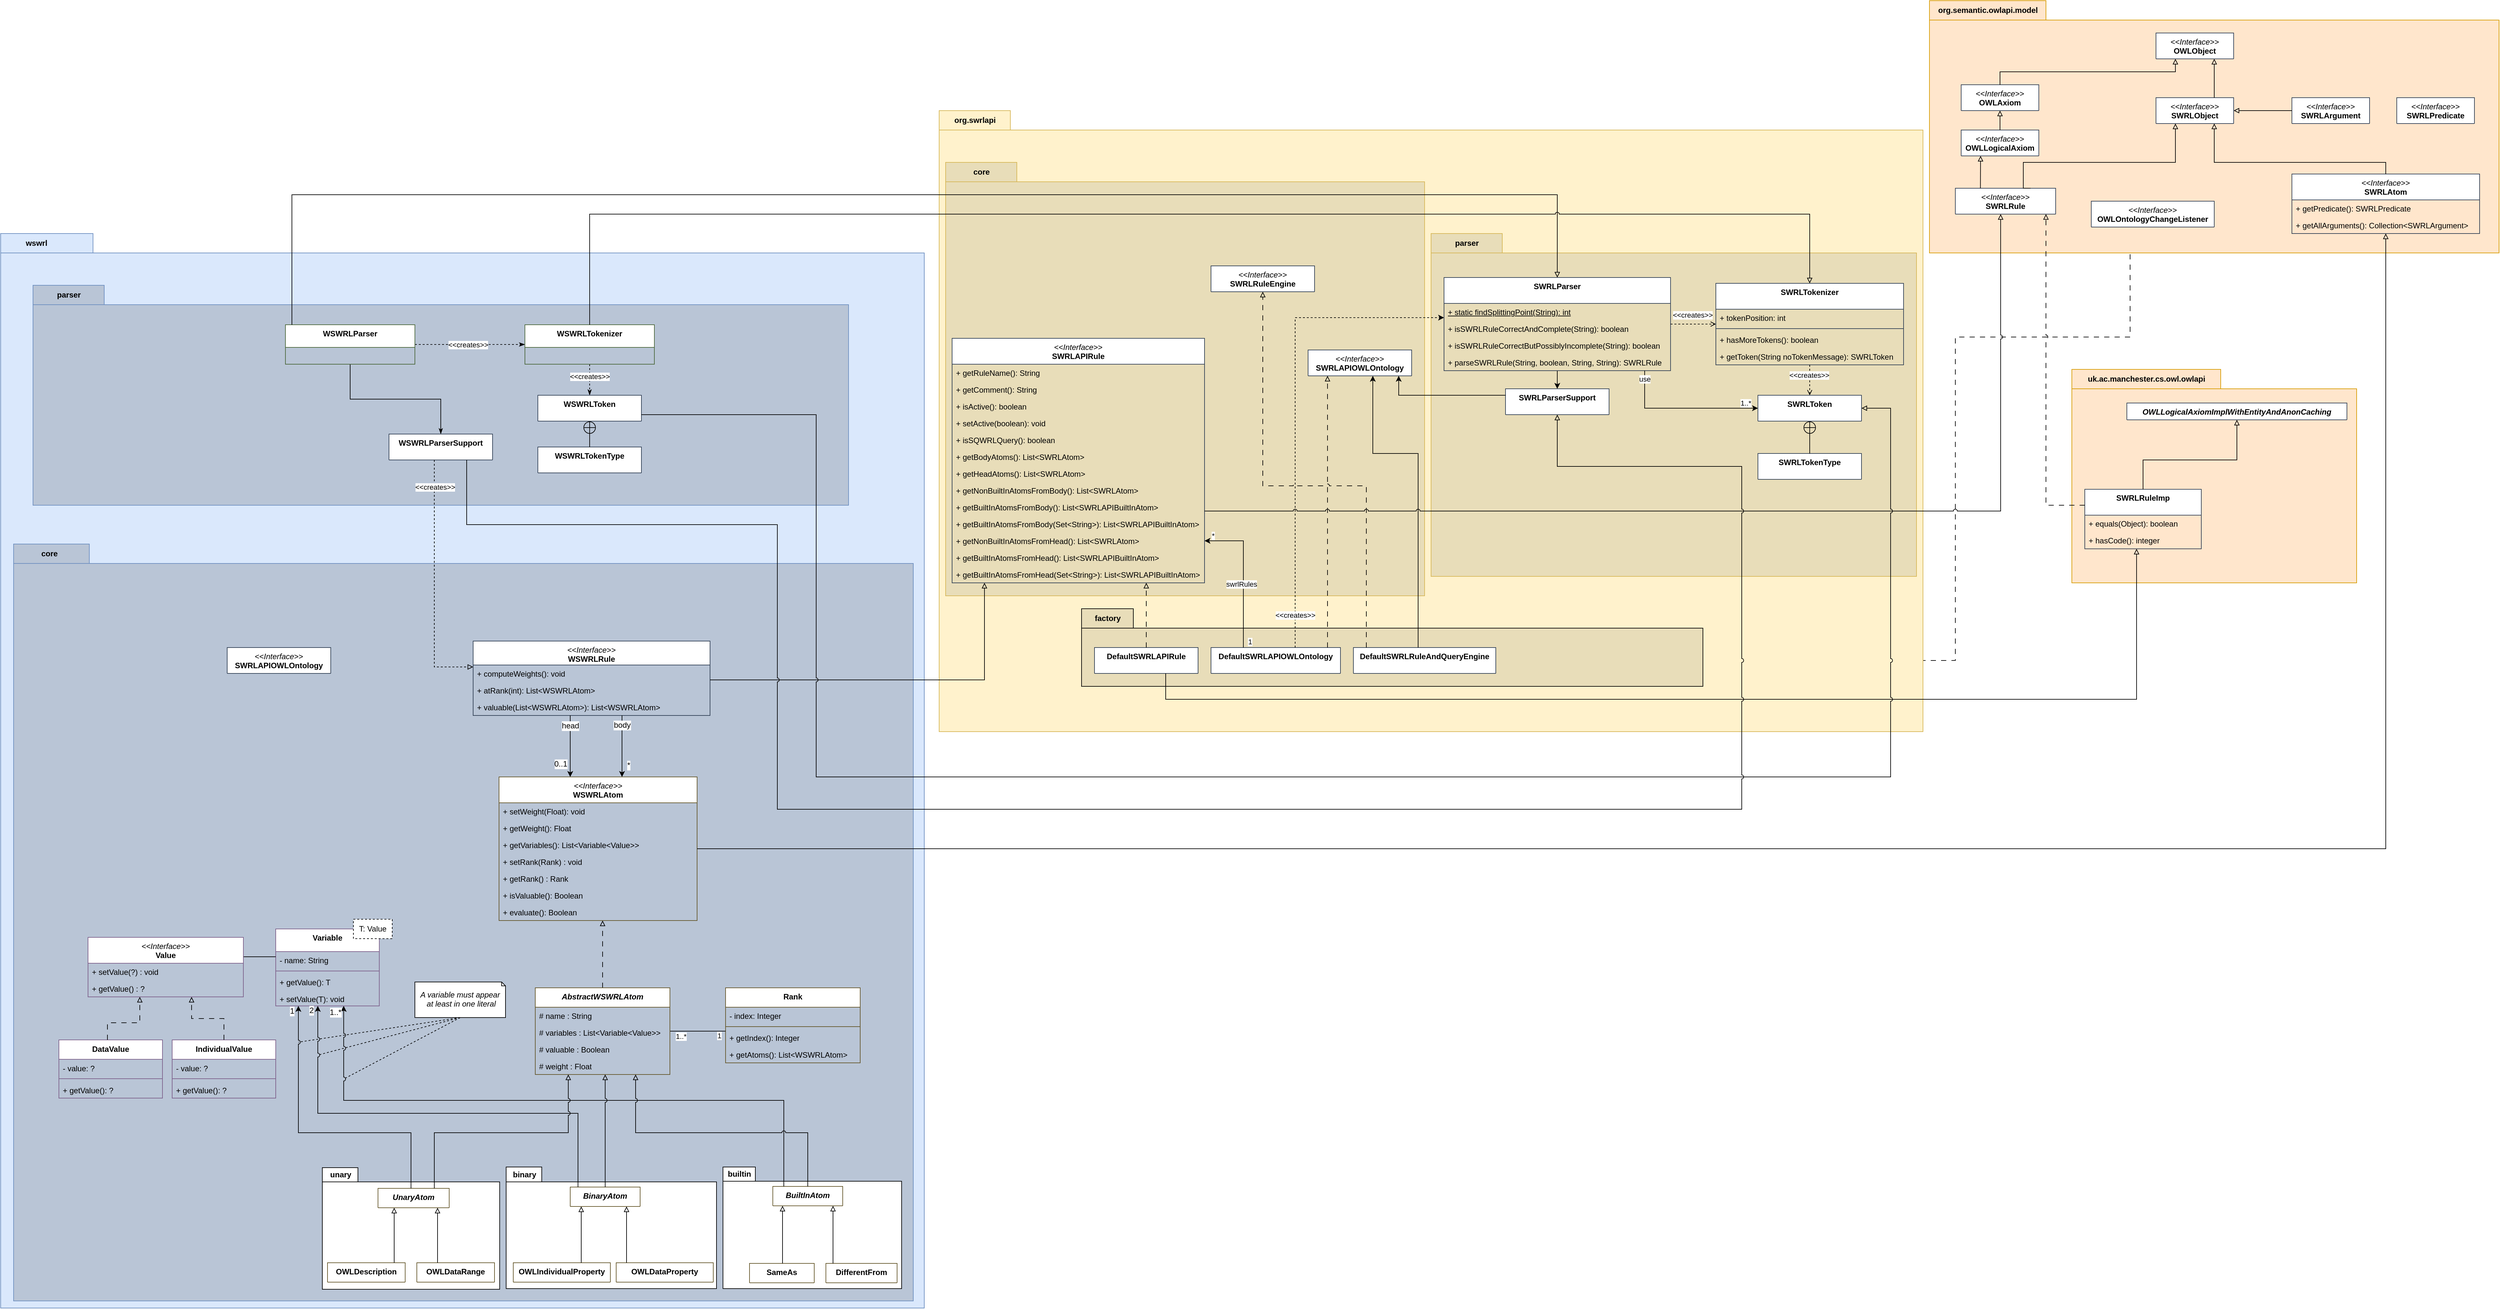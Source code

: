 <mxfile>
    <diagram id="C5RBs43oDa-KdzZeNtuy" name="Page-1">
        <mxGraphModel dx="2055" dy="3003" grid="1" gridSize="10" guides="1" tooltips="1" connect="1" arrows="1" fold="1" page="0" pageScale="1" pageWidth="1169" pageHeight="827" background="#ffffff" math="0" shadow="0">
            <root>
                <mxCell id="WIyWlLk6GJQsqaUBKTNV-0"/>
                <mxCell id="96" value="Background" parent="WIyWlLk6GJQsqaUBKTNV-0"/>
                <mxCell id="WIyWlLk6GJQsqaUBKTNV-1" value="Diagram" parent="WIyWlLk6GJQsqaUBKTNV-0"/>
                <mxCell id="312" style="edgeStyle=orthogonalEdgeStyle;rounded=0;jumpStyle=arc;html=1;dashed=1;dashPattern=8 8;endArrow=block;endFill=0;" parent="WIyWlLk6GJQsqaUBKTNV-1" source="309" target="311" edge="1">
                    <mxGeometry relative="1" as="geometry">
                        <Array as="points">
                            <mxPoint x="3630" y="-420"/>
                            <mxPoint x="3630" y="-920"/>
                            <mxPoint x="3900" y="-920"/>
                        </Array>
                    </mxGeometry>
                </mxCell>
                <mxCell id="272" value="org.semantic.owlapi.model" style="shape=folder;fontStyle=1;tabWidth=180;tabHeight=30;tabPosition=left;html=1;boundedLbl=1;labelInHeader=1;container=1;collapsible=0;recursiveResize=0;strokeColor=#D79B00;fillColor=#FFE6CC;" parent="WIyWlLk6GJQsqaUBKTNV-1" vertex="1">
                    <mxGeometry x="3590" y="-1440" width="880" height="390" as="geometry"/>
                </mxCell>
                <mxCell id="242" value="&lt;span style=&quot;font-weight: normal;&quot;&gt;&amp;lt;&amp;lt;&lt;i&gt;Interface&lt;/i&gt;&amp;gt;&amp;gt;&lt;/span&gt;&lt;br&gt;OWLObject&lt;br&gt;" style="swimlane;fontStyle=1;align=center;verticalAlign=top;childLayout=stackLayout;horizontal=1;startSize=40;horizontalStack=0;resizeParent=1;resizeParentMax=0;resizeLast=0;collapsible=1;marginBottom=0;whiteSpace=wrap;html=1;strokeColor=#303F54;container=0;" parent="272" vertex="1" collapsed="1">
                    <mxGeometry x="350" y="50" width="120" height="40" as="geometry">
                        <mxRectangle x="20.5" y="71" width="199" height="66" as="alternateBounds"/>
                    </mxGeometry>
                </mxCell>
                <mxCell id="243" value="&lt;span style=&quot;font-weight: normal;&quot;&gt;&amp;lt;&amp;lt;&lt;i&gt;Interface&lt;/i&gt;&amp;gt;&amp;gt;&lt;/span&gt;&lt;br&gt;SWRLObject" style="swimlane;fontStyle=1;align=center;verticalAlign=top;childLayout=stackLayout;horizontal=1;startSize=40;horizontalStack=0;resizeParent=1;resizeParentMax=0;resizeLast=0;collapsible=1;marginBottom=0;whiteSpace=wrap;html=1;strokeColor=#303F54;container=0;" parent="272" vertex="1" collapsed="1">
                    <mxGeometry x="350" y="150" width="120" height="40" as="geometry">
                        <mxRectangle x="20.5" y="71" width="199" height="66" as="alternateBounds"/>
                    </mxGeometry>
                </mxCell>
                <mxCell id="311" value="&lt;span style=&quot;font-weight: normal;&quot;&gt;&amp;lt;&amp;lt;&lt;i&gt;Interface&lt;/i&gt;&amp;gt;&amp;gt;&lt;/span&gt;&lt;br&gt;OWLOntologyChangeListener" style="swimlane;fontStyle=1;align=center;verticalAlign=top;childLayout=stackLayout;horizontal=1;startSize=40;horizontalStack=0;resizeParent=1;resizeParentMax=0;resizeLast=0;collapsible=1;marginBottom=0;whiteSpace=wrap;html=1;strokeColor=#303F54;container=0;" parent="272" vertex="1" collapsed="1">
                    <mxGeometry x="250" y="310" width="190" height="40" as="geometry">
                        <mxRectangle x="20.5" y="71" width="199" height="66" as="alternateBounds"/>
                    </mxGeometry>
                </mxCell>
                <mxCell id="253" style="edgeStyle=orthogonalEdgeStyle;rounded=0;jumpStyle=arc;html=1;exitX=0.75;exitY=0;exitDx=0;exitDy=0;entryX=0.75;entryY=1;entryDx=0;entryDy=0;endArrow=block;endFill=0;" parent="272" source="243" target="242" edge="1">
                    <mxGeometry relative="1" as="geometry"/>
                </mxCell>
                <mxCell id="251" value="&lt;span style=&quot;font-weight: normal;&quot;&gt;&amp;lt;&amp;lt;&lt;i&gt;Interface&lt;/i&gt;&amp;gt;&amp;gt;&lt;/span&gt;&lt;br&gt;OWLAxiom" style="swimlane;fontStyle=1;align=center;verticalAlign=top;childLayout=stackLayout;horizontal=1;startSize=40;horizontalStack=0;resizeParent=1;resizeParentMax=0;resizeLast=0;collapsible=1;marginBottom=0;whiteSpace=wrap;html=1;strokeColor=#303F54;container=0;" parent="272" vertex="1" collapsed="1">
                    <mxGeometry x="49" y="130" width="120" height="40" as="geometry">
                        <mxRectangle x="20.5" y="71" width="199" height="66" as="alternateBounds"/>
                    </mxGeometry>
                </mxCell>
                <mxCell id="254" style="edgeStyle=orthogonalEdgeStyle;rounded=0;jumpStyle=arc;html=1;exitX=0.5;exitY=0;exitDx=0;exitDy=0;entryX=0.25;entryY=1;entryDx=0;entryDy=0;endArrow=block;endFill=0;" parent="272" source="251" target="242" edge="1">
                    <mxGeometry relative="1" as="geometry"/>
                </mxCell>
                <mxCell id="247" value="&lt;span style=&quot;font-weight: normal;&quot;&gt;&amp;lt;&amp;lt;&lt;i&gt;Interface&lt;/i&gt;&amp;gt;&amp;gt;&lt;/span&gt;&lt;br&gt;OWLLogicalAxiom" style="swimlane;fontStyle=1;align=center;verticalAlign=top;childLayout=stackLayout;horizontal=1;startSize=40;horizontalStack=0;resizeParent=1;resizeParentMax=0;resizeLast=0;collapsible=1;marginBottom=0;whiteSpace=wrap;html=1;strokeColor=#303F54;container=0;" parent="272" vertex="1" collapsed="1">
                    <mxGeometry x="49" y="200" width="120" height="40" as="geometry">
                        <mxRectangle x="20.5" y="71" width="199" height="66" as="alternateBounds"/>
                    </mxGeometry>
                </mxCell>
                <mxCell id="252" style="edgeStyle=orthogonalEdgeStyle;rounded=0;jumpStyle=arc;html=1;exitX=0.5;exitY=0;exitDx=0;exitDy=0;entryX=0.5;entryY=1;entryDx=0;entryDy=0;endArrow=block;endFill=0;" parent="272" source="247" target="251" edge="1">
                    <mxGeometry relative="1" as="geometry"/>
                </mxCell>
                <mxCell id="230" value="&lt;span style=&quot;font-weight: normal;&quot;&gt;&amp;lt;&amp;lt;&lt;i&gt;Interface&lt;/i&gt;&amp;gt;&amp;gt;&lt;/span&gt;&lt;br&gt;SWRLRule" style="swimlane;fontStyle=1;align=center;verticalAlign=top;childLayout=stackLayout;horizontal=1;startSize=40;horizontalStack=0;resizeParent=1;resizeParentMax=0;resizeLast=0;collapsible=1;marginBottom=0;whiteSpace=wrap;html=1;strokeColor=#303F54;container=0;" parent="272" vertex="1" collapsed="1">
                    <mxGeometry x="40" y="290" width="155" height="40" as="geometry">
                        <mxRectangle x="20.5" y="71" width="199" height="66" as="alternateBounds"/>
                    </mxGeometry>
                </mxCell>
                <mxCell id="248" style="edgeStyle=orthogonalEdgeStyle;rounded=0;jumpStyle=arc;html=1;exitX=0.75;exitY=0;exitDx=0;exitDy=0;entryX=0.25;entryY=1;entryDx=0;entryDy=0;endArrow=block;endFill=0;" parent="272" source="230" target="243" edge="1">
                    <mxGeometry relative="1" as="geometry">
                        <Array as="points">
                            <mxPoint x="145" y="250"/>
                            <mxPoint x="380" y="250"/>
                        </Array>
                    </mxGeometry>
                </mxCell>
                <mxCell id="249" style="edgeStyle=orthogonalEdgeStyle;rounded=0;jumpStyle=arc;html=1;exitX=0.25;exitY=0;exitDx=0;exitDy=0;entryX=0.25;entryY=1;entryDx=0;entryDy=0;endArrow=block;endFill=0;" parent="272" source="230" target="247" edge="1">
                    <mxGeometry relative="1" as="geometry"/>
                </mxCell>
                <mxCell id="194" value="&lt;span style=&quot;font-weight: normal;&quot;&gt;&amp;lt;&amp;lt;&lt;i&gt;Interface&lt;/i&gt;&amp;gt;&amp;gt;&lt;/span&gt;&lt;br&gt;SWRLAtom" style="swimlane;fontStyle=1;align=center;verticalAlign=top;childLayout=stackLayout;horizontal=1;startSize=40;horizontalStack=0;resizeParent=1;resizeParentMax=0;resizeLast=0;collapsible=1;marginBottom=0;whiteSpace=wrap;html=1;strokeColor=#303F54;container=0;" parent="272" vertex="1">
                    <mxGeometry x="560" y="268" width="290" height="92" as="geometry">
                        <mxRectangle x="600" y="74" width="120" height="40" as="alternateBounds"/>
                    </mxGeometry>
                </mxCell>
                <mxCell id="240" value="+ getPredicate(): SWRLPredicate" style="text;strokeColor=none;fillColor=none;align=left;verticalAlign=top;spacingLeft=4;spacingRight=4;overflow=hidden;rotatable=0;points=[[0,0.5],[1,0.5]];portConstraint=eastwest;whiteSpace=wrap;html=1;container=0;" parent="194" vertex="1">
                    <mxGeometry y="40" width="290" height="26" as="geometry"/>
                </mxCell>
                <mxCell id="241" value="+ getAllArguments(): Collection&amp;lt;SWRLArgument&amp;gt;" style="text;strokeColor=none;fillColor=none;align=left;verticalAlign=top;spacingLeft=4;spacingRight=4;overflow=hidden;rotatable=0;points=[[0,0.5],[1,0.5]];portConstraint=eastwest;whiteSpace=wrap;html=1;container=0;" parent="194" vertex="1">
                    <mxGeometry y="66" width="290" height="26" as="geometry"/>
                </mxCell>
                <mxCell id="250" style="edgeStyle=orthogonalEdgeStyle;rounded=0;jumpStyle=arc;html=1;exitX=0.5;exitY=0;exitDx=0;exitDy=0;endArrow=block;endFill=0;" parent="272" source="194" target="243" edge="1">
                    <mxGeometry relative="1" as="geometry">
                        <mxPoint x="410" y="250" as="targetPoint"/>
                        <Array as="points">
                            <mxPoint x="705" y="250"/>
                            <mxPoint x="440" y="250"/>
                        </Array>
                    </mxGeometry>
                </mxCell>
                <mxCell id="255" value="&lt;span style=&quot;font-weight: normal;&quot;&gt;&amp;lt;&amp;lt;&lt;i&gt;Interface&lt;/i&gt;&amp;gt;&amp;gt;&lt;/span&gt;&lt;br&gt;SWRLArgument" style="swimlane;fontStyle=1;align=center;verticalAlign=top;childLayout=stackLayout;horizontal=1;startSize=40;horizontalStack=0;resizeParent=1;resizeParentMax=0;resizeLast=0;collapsible=1;marginBottom=0;whiteSpace=wrap;html=1;strokeColor=#303F54;container=0;" parent="272" vertex="1" collapsed="1">
                    <mxGeometry x="560" y="150" width="120" height="40" as="geometry">
                        <mxRectangle x="20.5" y="71" width="199" height="66" as="alternateBounds"/>
                    </mxGeometry>
                </mxCell>
                <mxCell id="257" style="edgeStyle=orthogonalEdgeStyle;rounded=0;jumpStyle=arc;html=1;exitX=0;exitY=0.5;exitDx=0;exitDy=0;entryX=1;entryY=0.5;entryDx=0;entryDy=0;endArrow=block;endFill=0;" parent="272" source="255" target="243" edge="1">
                    <mxGeometry relative="1" as="geometry"/>
                </mxCell>
                <mxCell id="256" value="&lt;span style=&quot;font-weight: normal;&quot;&gt;&amp;lt;&amp;lt;&lt;i&gt;Interface&lt;/i&gt;&amp;gt;&amp;gt;&lt;/span&gt;&lt;br&gt;SWRLPredicate" style="swimlane;fontStyle=1;align=center;verticalAlign=top;childLayout=stackLayout;horizontal=1;startSize=40;horizontalStack=0;resizeParent=1;resizeParentMax=0;resizeLast=0;collapsible=1;marginBottom=0;whiteSpace=wrap;html=1;strokeColor=#303F54;container=0;" parent="272" vertex="1" collapsed="1">
                    <mxGeometry x="722" y="150" width="120" height="40" as="geometry">
                        <mxRectangle x="20.5" y="71" width="199" height="66" as="alternateBounds"/>
                    </mxGeometry>
                </mxCell>
                <mxCell id="75" value="wswrl" style="shape=folder;fontStyle=1;tabWidth=110;tabHeight=30;tabPosition=left;html=1;boundedLbl=1;labelInHeader=1;container=0;collapsible=0;recursiveResize=0;strokeColor=#6C8EBF;fontSize=12;fillColor=#dae8fc;" parent="WIyWlLk6GJQsqaUBKTNV-1" vertex="1">
                    <mxGeometry x="610" y="-1080" width="1427" height="1661" as="geometry"/>
                </mxCell>
                <mxCell id="72" value="parser" style="shape=folder;fontStyle=1;tabWidth=110;tabHeight=30;tabPosition=left;html=1;boundedLbl=1;labelInHeader=1;container=1;collapsible=0;recursiveResize=0;strokeColor=#6c8ebf;fontSize=12;fillColor=#B9C5D6;" parent="WIyWlLk6GJQsqaUBKTNV-1" vertex="1">
                    <mxGeometry x="660" y="-1000" width="1260" height="340" as="geometry"/>
                </mxCell>
                <mxCell id="439" style="edgeStyle=orthogonalEdgeStyle;rounded=0;jumpStyle=arc;html=1;exitX=1;exitY=0.5;exitDx=0;exitDy=0;entryX=0;entryY=0.5;entryDx=0;entryDy=0;endArrow=classicThin;endFill=1;dashed=1;" edge="1" parent="72" source="58" target="436">
                    <mxGeometry relative="1" as="geometry"/>
                </mxCell>
                <mxCell id="440" value="&amp;lt;&amp;lt;creates&amp;gt;&amp;gt;" style="edgeLabel;html=1;align=center;verticalAlign=middle;resizable=0;points=[];" vertex="1" connectable="0" parent="439">
                    <mxGeometry x="0.075" y="-1" relative="1" as="geometry">
                        <mxPoint x="-10" y="-1" as="offset"/>
                    </mxGeometry>
                </mxCell>
                <mxCell id="449" style="edgeStyle=orthogonalEdgeStyle;rounded=0;jumpStyle=arc;html=1;exitX=0.5;exitY=1;exitDx=0;exitDy=0;entryX=0.5;entryY=0;entryDx=0;entryDy=0;endArrow=classicThin;endFill=1;" edge="1" parent="72" source="58" target="448">
                    <mxGeometry relative="1" as="geometry"/>
                </mxCell>
                <mxCell id="58" value="&lt;span style=&quot;font-style: normal;&quot;&gt;WSWRLParser&lt;/span&gt;" style="swimlane;fontStyle=3;align=center;verticalAlign=top;childLayout=stackLayout;horizontal=1;startSize=35;horizontalStack=0;resizeParent=1;resizeParentMax=0;resizeLast=0;collapsible=1;marginBottom=0;whiteSpace=wrap;html=1;strokeColor=#4A663A;" parent="72" vertex="1">
                    <mxGeometry x="390" y="61" width="200" height="61" as="geometry">
                        <mxRectangle x="300" y="61" width="80" height="30" as="alternateBounds"/>
                    </mxGeometry>
                </mxCell>
                <mxCell id="446" style="edgeStyle=orthogonalEdgeStyle;rounded=0;jumpStyle=arc;html=1;endArrow=classicThin;endFill=1;dashed=1;" edge="1" parent="72" source="436" target="441">
                    <mxGeometry relative="1" as="geometry"/>
                </mxCell>
                <mxCell id="447" value="&amp;lt;&amp;lt;creates&amp;gt;&amp;gt;" style="edgeLabel;html=1;align=center;verticalAlign=middle;resizable=0;points=[];" vertex="1" connectable="0" parent="446">
                    <mxGeometry x="-0.234" relative="1" as="geometry">
                        <mxPoint as="offset"/>
                    </mxGeometry>
                </mxCell>
                <mxCell id="436" value="&lt;span style=&quot;font-style: normal;&quot;&gt;WSWRLTokenizer&lt;br&gt;&lt;/span&gt;" style="swimlane;fontStyle=3;align=center;verticalAlign=top;childLayout=stackLayout;horizontal=1;startSize=35;horizontalStack=0;resizeParent=1;resizeParentMax=0;resizeLast=0;collapsible=1;marginBottom=0;whiteSpace=wrap;html=1;strokeColor=#4A663A;" vertex="1" parent="72">
                    <mxGeometry x="760" y="61" width="200" height="61" as="geometry">
                        <mxRectangle x="200" y="190" width="80" height="30" as="alternateBounds"/>
                    </mxGeometry>
                </mxCell>
                <mxCell id="441" value="WSWRLToken" style="swimlane;fontStyle=1;align=center;verticalAlign=top;childLayout=stackLayout;horizontal=1;startSize=40;horizontalStack=0;resizeParent=1;resizeParentMax=0;resizeLast=0;collapsible=1;marginBottom=0;whiteSpace=wrap;html=1;strokeColor=#303F54;" vertex="1" collapsed="1" parent="72">
                    <mxGeometry x="780" y="170" width="160" height="40" as="geometry">
                        <mxRectangle x="435" y="260" width="300" height="48" as="alternateBounds"/>
                    </mxGeometry>
                </mxCell>
                <mxCell id="443" value="WSWRLTokenType" style="swimlane;fontStyle=1;align=center;verticalAlign=top;childLayout=stackLayout;horizontal=1;startSize=40;horizontalStack=0;resizeParent=1;resizeParentMax=0;resizeLast=0;collapsible=1;marginBottom=0;whiteSpace=wrap;html=1;strokeColor=#303F54;" vertex="1" collapsed="1" parent="72">
                    <mxGeometry x="780" y="250" width="160" height="40" as="geometry">
                        <mxRectangle x="435" y="260" width="300" height="48" as="alternateBounds"/>
                    </mxGeometry>
                </mxCell>
                <mxCell id="444" value="" style="endArrow=circlePlus;startArrow=none;endFill=0;startFill=0;endSize=8;html=1;labelBackgroundColor=none;rounded=0;" edge="1" parent="443">
                    <mxGeometry width="160" relative="1" as="geometry">
                        <mxPoint x="75" y="20" as="sourcePoint"/>
                        <mxPoint x="235" y="20" as="targetPoint"/>
                    </mxGeometry>
                </mxCell>
                <mxCell id="445" value="" style="endArrow=circlePlus;startArrow=none;endFill=0;startFill=0;endSize=8;html=1;labelBackgroundColor=none;rounded=0;" edge="1" parent="72" source="443" target="441">
                    <mxGeometry width="160" relative="1" as="geometry">
                        <mxPoint x="2755" y="270" as="sourcePoint"/>
                        <mxPoint x="2755" y="220" as="targetPoint"/>
                    </mxGeometry>
                </mxCell>
                <mxCell id="448" value="WSWRLParserSupport" style="swimlane;fontStyle=1;align=center;verticalAlign=top;childLayout=stackLayout;horizontal=1;startSize=40;horizontalStack=0;resizeParent=1;resizeParentMax=0;resizeLast=0;collapsible=1;marginBottom=0;whiteSpace=wrap;html=1;strokeColor=#303F54;" vertex="1" collapsed="1" parent="72">
                    <mxGeometry x="550" y="230" width="160" height="40" as="geometry">
                        <mxRectangle x="40" y="270" width="360" height="66" as="alternateBounds"/>
                    </mxGeometry>
                </mxCell>
                <mxCell id="431" value="core" style="shape=folder;fontStyle=1;tabWidth=110;tabHeight=30;tabPosition=left;html=1;boundedLbl=1;labelInHeader=1;container=1;collapsible=0;recursiveResize=0;strokeColor=#6c8ebf;fontSize=12;fillColor=#B9C5D6;" vertex="1" parent="WIyWlLk6GJQsqaUBKTNV-1">
                    <mxGeometry x="630" y="-600" width="1390" height="1170" as="geometry"/>
                </mxCell>
                <mxCell id="wH90IItwLwQUyDMC7U7Q-4" value="&lt;span style=&quot;font-weight: normal;&quot;&gt;&amp;lt;&amp;lt;&lt;i&gt;Interface&lt;/i&gt;&amp;gt;&amp;gt;&lt;/span&gt;&lt;br&gt;WSWRLRule" style="swimlane;fontStyle=1;align=center;verticalAlign=top;childLayout=stackLayout;horizontal=1;startSize=37;horizontalStack=0;resizeParent=1;resizeParentMax=0;resizeLast=0;collapsible=1;marginBottom=0;whiteSpace=wrap;html=1;strokeColor=#303F54;" parent="431" vertex="1">
                    <mxGeometry x="710" y="150" width="366" height="115" as="geometry"/>
                </mxCell>
                <mxCell id="155" value="+ computeWeights(): void" style="text;strokeColor=none;fillColor=none;align=left;verticalAlign=top;spacingLeft=4;spacingRight=4;overflow=hidden;rotatable=0;points=[[0,0.5],[1,0.5]];portConstraint=eastwest;whiteSpace=wrap;html=1;" parent="wH90IItwLwQUyDMC7U7Q-4" vertex="1">
                    <mxGeometry y="37" width="366" height="26" as="geometry"/>
                </mxCell>
                <mxCell id="259" value="+ atRank(int): List&amp;lt;WSWRLAtom&amp;gt;" style="text;strokeColor=none;fillColor=none;align=left;verticalAlign=top;spacingLeft=4;spacingRight=4;overflow=hidden;rotatable=0;points=[[0,0.5],[1,0.5]];portConstraint=eastwest;whiteSpace=wrap;html=1;" parent="wH90IItwLwQUyDMC7U7Q-4" vertex="1">
                    <mxGeometry y="63" width="366" height="26" as="geometry"/>
                </mxCell>
                <mxCell id="260" value="+ valuable(List&amp;lt;WSWRLAtom&amp;gt;): List&amp;lt;WSWRLAtom&amp;gt;" style="text;strokeColor=none;fillColor=none;align=left;verticalAlign=top;spacingLeft=4;spacingRight=4;overflow=hidden;rotatable=0;points=[[0,0.5],[1,0.5]];portConstraint=eastwest;whiteSpace=wrap;html=1;" parent="wH90IItwLwQUyDMC7U7Q-4" vertex="1">
                    <mxGeometry y="89" width="366" height="26" as="geometry"/>
                </mxCell>
                <mxCell id="wH90IItwLwQUyDMC7U7Q-58" value="&lt;i style=&quot;font-weight: 400;&quot;&gt;&amp;lt;&amp;lt;Interface&amp;gt;&amp;gt;&lt;/i&gt;&lt;br style=&quot;font-weight: 400;&quot;&gt;WSWRLAtom" style="swimlane;fontStyle=1;align=center;verticalAlign=top;childLayout=stackLayout;horizontal=1;startSize=40;horizontalStack=0;resizeParent=1;resizeParentMax=0;resizeLast=0;collapsible=1;marginBottom=0;whiteSpace=wrap;html=1;strokeColor=#635528;" parent="431" vertex="1">
                    <mxGeometry x="750" y="360" width="306" height="222" as="geometry"/>
                </mxCell>
                <mxCell id="159" value="+ setWeight(Float): void" style="text;strokeColor=none;fillColor=none;align=left;verticalAlign=top;spacingLeft=4;spacingRight=4;overflow=hidden;rotatable=0;points=[[0,0.5],[1,0.5]];portConstraint=eastwest;whiteSpace=wrap;html=1;" parent="wH90IItwLwQUyDMC7U7Q-58" vertex="1">
                    <mxGeometry y="40" width="306" height="26" as="geometry"/>
                </mxCell>
                <mxCell id="wH90IItwLwQUyDMC7U7Q-142" value="+ getWeight(): Float" style="text;strokeColor=none;fillColor=none;align=left;verticalAlign=top;spacingLeft=4;spacingRight=4;overflow=hidden;rotatable=0;points=[[0,0.5],[1,0.5]];portConstraint=eastwest;whiteSpace=wrap;html=1;" parent="wH90IItwLwQUyDMC7U7Q-58" vertex="1">
                    <mxGeometry y="66" width="306" height="26" as="geometry"/>
                </mxCell>
                <mxCell id="20" value="+ getVariables(): List&amp;lt;Variable&amp;lt;Value&amp;gt;&amp;gt;" style="text;strokeColor=none;fillColor=none;align=left;verticalAlign=top;spacingLeft=4;spacingRight=4;overflow=hidden;rotatable=0;points=[[0,0.5],[1,0.5]];portConstraint=eastwest;whiteSpace=wrap;html=1;" parent="wH90IItwLwQUyDMC7U7Q-58" vertex="1">
                    <mxGeometry y="92" width="306" height="26" as="geometry"/>
                </mxCell>
                <mxCell id="122" value="+ setRank(Rank) : void" style="text;strokeColor=none;fillColor=none;align=left;verticalAlign=top;spacingLeft=4;spacingRight=4;overflow=hidden;rotatable=0;points=[[0,0.5],[1,0.5]];portConstraint=eastwest;whiteSpace=wrap;html=1;" parent="wH90IItwLwQUyDMC7U7Q-58" vertex="1">
                    <mxGeometry y="118" width="306" height="26" as="geometry"/>
                </mxCell>
                <mxCell id="123" value="+ getRank() : Rank" style="text;strokeColor=none;fillColor=none;align=left;verticalAlign=top;spacingLeft=4;spacingRight=4;overflow=hidden;rotatable=0;points=[[0,0.5],[1,0.5]];portConstraint=eastwest;whiteSpace=wrap;html=1;" parent="wH90IItwLwQUyDMC7U7Q-58" vertex="1">
                    <mxGeometry y="144" width="306" height="26" as="geometry"/>
                </mxCell>
                <mxCell id="wH90IItwLwQUyDMC7U7Q-87" value="+ isValuable(): Boolean" style="text;strokeColor=none;fillColor=none;align=left;verticalAlign=top;spacingLeft=4;spacingRight=4;overflow=hidden;rotatable=0;points=[[0,0.5],[1,0.5]];portConstraint=eastwest;whiteSpace=wrap;html=1;" parent="wH90IItwLwQUyDMC7U7Q-58" vertex="1">
                    <mxGeometry y="170" width="306" height="26" as="geometry"/>
                </mxCell>
                <mxCell id="wH90IItwLwQUyDMC7U7Q-86" value="+ evaluate(): Boolean" style="text;strokeColor=none;fillColor=none;align=left;verticalAlign=top;spacingLeft=4;spacingRight=4;overflow=hidden;rotatable=0;points=[[0,0.5],[1,0.5]];portConstraint=eastwest;whiteSpace=wrap;html=1;" parent="wH90IItwLwQUyDMC7U7Q-58" vertex="1">
                    <mxGeometry y="196" width="306" height="26" as="geometry"/>
                </mxCell>
                <mxCell id="89" style="edgeStyle=orthogonalEdgeStyle;rounded=0;jumpStyle=arc;html=1;fontSize=12;startArrow=none;startFill=0;endArrow=classic;endFill=1;elbow=vertical;" parent="431" source="wH90IItwLwQUyDMC7U7Q-4" target="wH90IItwLwQUyDMC7U7Q-58" edge="1">
                    <mxGeometry relative="1" as="geometry">
                        <Array as="points">
                            <mxPoint x="860" y="310"/>
                            <mxPoint x="860" y="310"/>
                        </Array>
                    </mxGeometry>
                </mxCell>
                <mxCell id="90" value="head" style="edgeLabel;html=1;align=center;verticalAlign=middle;resizable=0;points=[];fontSize=12;" parent="89" vertex="1" connectable="0">
                    <mxGeometry x="-0.889" relative="1" as="geometry">
                        <mxPoint y="10" as="offset"/>
                    </mxGeometry>
                </mxCell>
                <mxCell id="91" value="0..1" style="edgeLabel;html=1;align=center;verticalAlign=middle;resizable=0;points=[];fontSize=12;" parent="89" vertex="1" connectable="0">
                    <mxGeometry x="0.794" y="-1" relative="1" as="geometry">
                        <mxPoint x="-14" y="-10" as="offset"/>
                    </mxGeometry>
                </mxCell>
                <mxCell id="88" style="edgeStyle=orthogonalEdgeStyle;rounded=0;jumpStyle=arc;html=1;fontSize=12;startArrow=none;startFill=0;endArrow=classic;endFill=1;elbow=vertical;" parent="431" source="wH90IItwLwQUyDMC7U7Q-4" target="wH90IItwLwQUyDMC7U7Q-58" edge="1">
                    <mxGeometry relative="1" as="geometry">
                        <Array as="points">
                            <mxPoint x="940" y="310"/>
                            <mxPoint x="940" y="310"/>
                        </Array>
                    </mxGeometry>
                </mxCell>
                <mxCell id="93" value="body" style="edgeLabel;html=1;align=center;verticalAlign=middle;resizable=0;points=[];fontSize=12;" parent="88" vertex="1" connectable="0">
                    <mxGeometry x="-0.397" relative="1" as="geometry">
                        <mxPoint y="-14" as="offset"/>
                    </mxGeometry>
                </mxCell>
                <mxCell id="94" value="*" style="edgeLabel;html=1;align=center;verticalAlign=middle;resizable=0;points=[];fontSize=12;" parent="88" vertex="1" connectable="0">
                    <mxGeometry x="0.841" y="2" relative="1" as="geometry">
                        <mxPoint x="8" y="-11" as="offset"/>
                    </mxGeometry>
                </mxCell>
                <mxCell id="45" style="rounded=0;jumpStyle=arc;html=1;exitX=0.5;exitY=1;exitDx=0;exitDy=0;exitPerimeter=0;fontSize=12;startArrow=none;startFill=0;endArrow=none;endFill=0;elbow=vertical;dashed=1;" parent="431" source="wH90IItwLwQUyDMC7U7Q-110" edge="1">
                    <mxGeometry relative="1" as="geometry">
                        <mxPoint x="510" y="827" as="targetPoint"/>
                    </mxGeometry>
                </mxCell>
                <mxCell id="46" style="rounded=0;jumpStyle=arc;html=1;exitX=0.5;exitY=1;exitDx=0;exitDy=0;exitPerimeter=0;fontSize=12;startArrow=none;startFill=0;endArrow=none;endFill=0;elbow=vertical;dashed=1;" parent="431" source="wH90IItwLwQUyDMC7U7Q-110" edge="1">
                    <mxGeometry relative="1" as="geometry">
                        <mxPoint x="470" y="790" as="targetPoint"/>
                    </mxGeometry>
                </mxCell>
                <mxCell id="47" style="rounded=0;jumpStyle=arc;html=1;exitX=0.5;exitY=1;exitDx=0;exitDy=0;exitPerimeter=0;fontSize=12;startArrow=none;startFill=0;endArrow=none;endFill=0;elbow=vertical;dashed=1;" parent="431" source="wH90IItwLwQUyDMC7U7Q-110" edge="1">
                    <mxGeometry relative="1" as="geometry">
                        <mxPoint x="440" y="770" as="targetPoint"/>
                    </mxGeometry>
                </mxCell>
                <mxCell id="wH90IItwLwQUyDMC7U7Q-149" value="IndividualValue" style="swimlane;fontStyle=1;align=center;verticalAlign=top;childLayout=stackLayout;horizontal=1;startSize=30;horizontalStack=0;resizeParent=1;resizeParentMax=0;resizeLast=0;collapsible=1;marginBottom=0;whiteSpace=wrap;html=1;fillColor=default;strokeColor=#7C5F8A;" parent="431" vertex="1">
                    <mxGeometry x="245" y="766.5" width="160" height="90" as="geometry">
                        <mxRectangle x="200" y="250" width="80" height="30" as="alternateBounds"/>
                    </mxGeometry>
                </mxCell>
                <mxCell id="wH90IItwLwQUyDMC7U7Q-150" value="- value: ?" style="text;strokeColor=none;fillColor=none;align=left;verticalAlign=top;spacingLeft=4;spacingRight=4;overflow=hidden;rotatable=0;points=[[0,0.5],[1,0.5]];portConstraint=eastwest;whiteSpace=wrap;html=1;" parent="wH90IItwLwQUyDMC7U7Q-149" vertex="1">
                    <mxGeometry y="30" width="160" height="26" as="geometry"/>
                </mxCell>
                <mxCell id="wH90IItwLwQUyDMC7U7Q-151" value="" style="line;strokeWidth=1;fillColor=none;align=left;verticalAlign=middle;spacingTop=-1;spacingLeft=3;spacingRight=3;rotatable=0;labelPosition=right;points=[];portConstraint=eastwest;strokeColor=inherit;" parent="wH90IItwLwQUyDMC7U7Q-149" vertex="1">
                    <mxGeometry y="56" width="160" height="8" as="geometry"/>
                </mxCell>
                <mxCell id="wH90IItwLwQUyDMC7U7Q-152" value="+ getValue(): ?" style="text;strokeColor=none;fillColor=none;align=left;verticalAlign=top;spacingLeft=4;spacingRight=4;overflow=hidden;rotatable=0;points=[[0,0.5],[1,0.5]];portConstraint=eastwest;whiteSpace=wrap;html=1;" parent="wH90IItwLwQUyDMC7U7Q-149" vertex="1">
                    <mxGeometry y="64" width="160" height="26" as="geometry"/>
                </mxCell>
                <mxCell id="wH90IItwLwQUyDMC7U7Q-154" style="edgeStyle=orthogonalEdgeStyle;rounded=0;orthogonalLoop=1;jettySize=auto;html=1;exitX=0.5;exitY=0;exitDx=0;exitDy=0;endArrow=block;endFill=0;dashed=1;dashPattern=8 8;" parent="431" source="wH90IItwLwQUyDMC7U7Q-149" target="49" edge="1">
                    <mxGeometry relative="1" as="geometry">
                        <mxPoint x="265.0" y="709.5" as="targetPoint"/>
                        <Array as="points">
                            <mxPoint x="325" y="733.5"/>
                            <mxPoint x="275" y="733.5"/>
                        </Array>
                    </mxGeometry>
                </mxCell>
                <mxCell id="wH90IItwLwQUyDMC7U7Q-145" value="DataValue" style="swimlane;fontStyle=1;align=center;verticalAlign=top;childLayout=stackLayout;horizontal=1;startSize=30;horizontalStack=0;resizeParent=1;resizeParentMax=0;resizeLast=0;collapsible=1;marginBottom=0;whiteSpace=wrap;html=1;strokeColor=#7C5F8A;" parent="431" vertex="1">
                    <mxGeometry x="70" y="766.5" width="160" height="90" as="geometry">
                        <mxRectangle x="200" y="250" width="80" height="30" as="alternateBounds"/>
                    </mxGeometry>
                </mxCell>
                <mxCell id="wH90IItwLwQUyDMC7U7Q-146" value="- value: ?" style="text;strokeColor=none;fillColor=none;align=left;verticalAlign=top;spacingLeft=4;spacingRight=4;overflow=hidden;rotatable=0;points=[[0,0.5],[1,0.5]];portConstraint=eastwest;whiteSpace=wrap;html=1;" parent="wH90IItwLwQUyDMC7U7Q-145" vertex="1">
                    <mxGeometry y="30" width="160" height="26" as="geometry"/>
                </mxCell>
                <mxCell id="wH90IItwLwQUyDMC7U7Q-147" value="" style="line;strokeWidth=1;fillColor=none;align=left;verticalAlign=middle;spacingTop=-1;spacingLeft=3;spacingRight=3;rotatable=0;labelPosition=right;points=[];portConstraint=eastwest;strokeColor=inherit;" parent="wH90IItwLwQUyDMC7U7Q-145" vertex="1">
                    <mxGeometry y="56" width="160" height="8" as="geometry"/>
                </mxCell>
                <mxCell id="wH90IItwLwQUyDMC7U7Q-148" value="+ getValue(): ?" style="text;strokeColor=none;fillColor=none;align=left;verticalAlign=top;spacingLeft=4;spacingRight=4;overflow=hidden;rotatable=0;points=[[0,0.5],[1,0.5]];portConstraint=eastwest;whiteSpace=wrap;html=1;" parent="wH90IItwLwQUyDMC7U7Q-145" vertex="1">
                    <mxGeometry y="64" width="160" height="26" as="geometry"/>
                </mxCell>
                <mxCell id="wH90IItwLwQUyDMC7U7Q-153" style="edgeStyle=orthogonalEdgeStyle;rounded=0;orthogonalLoop=1;jettySize=auto;html=1;endArrow=block;endFill=0;dashed=1;dashPattern=8 8;" parent="431" source="wH90IItwLwQUyDMC7U7Q-145" target="49" edge="1">
                    <mxGeometry relative="1" as="geometry">
                        <mxPoint x="165.0" y="709.5" as="targetPoint"/>
                        <Array as="points">
                            <mxPoint x="145" y="740"/>
                            <mxPoint x="195" y="740"/>
                        </Array>
                    </mxGeometry>
                </mxCell>
                <mxCell id="wH90IItwLwQUyDMC7U7Q-138" value="" style="group;strokeColor=none;" parent="431" vertex="1" connectable="0">
                    <mxGeometry x="405" y="580" width="180" height="131" as="geometry"/>
                </mxCell>
                <mxCell id="wH90IItwLwQUyDMC7U7Q-77" value="&lt;span style=&quot;font-style: normal;&quot;&gt;Variable&lt;/span&gt;" style="swimlane;fontStyle=3;align=center;verticalAlign=top;childLayout=stackLayout;horizontal=1;startSize=35;horizontalStack=0;resizeParent=1;resizeParentMax=0;resizeLast=0;collapsible=1;marginBottom=0;whiteSpace=wrap;html=1;strokeColor=#7C5F8A;" parent="wH90IItwLwQUyDMC7U7Q-138" vertex="1">
                    <mxGeometry y="15" width="160" height="119" as="geometry">
                        <mxRectangle x="200" y="190" width="80" height="30" as="alternateBounds"/>
                    </mxGeometry>
                </mxCell>
                <mxCell id="wH90IItwLwQUyDMC7U7Q-112" value="- name: String" style="text;strokeColor=none;fillColor=none;align=left;verticalAlign=top;spacingLeft=4;spacingRight=4;overflow=hidden;rotatable=0;points=[[0,0.5],[1,0.5]];portConstraint=eastwest;whiteSpace=wrap;html=1;" parent="wH90IItwLwQUyDMC7U7Q-77" vertex="1">
                    <mxGeometry y="35" width="160" height="26" as="geometry"/>
                </mxCell>
                <mxCell id="wH90IItwLwQUyDMC7U7Q-113" value="" style="line;strokeWidth=1;align=left;verticalAlign=middle;spacingTop=-1;spacingLeft=3;spacingRight=3;rotatable=0;labelPosition=right;points=[];portConstraint=eastwest;fillStyle=auto;strokeColor=#7C5F8A;" parent="wH90IItwLwQUyDMC7U7Q-77" vertex="1">
                    <mxGeometry y="61" width="160" height="8" as="geometry"/>
                </mxCell>
                <mxCell id="wH90IItwLwQUyDMC7U7Q-114" value="+ getValue(): T" style="text;strokeColor=none;fillColor=none;align=left;verticalAlign=top;spacingLeft=4;spacingRight=4;overflow=hidden;rotatable=0;points=[[0,0.5],[1,0.5]];portConstraint=eastwest;whiteSpace=wrap;html=1;" parent="wH90IItwLwQUyDMC7U7Q-77" vertex="1">
                    <mxGeometry y="69" width="160" height="26" as="geometry"/>
                </mxCell>
                <mxCell id="wH90IItwLwQUyDMC7U7Q-139" value="+ setValue(T): void" style="text;strokeColor=none;fillColor=none;align=left;verticalAlign=top;spacingLeft=4;spacingRight=4;overflow=hidden;rotatable=0;points=[[0,0.5],[1,0.5]];portConstraint=eastwest;whiteSpace=wrap;html=1;" parent="wH90IItwLwQUyDMC7U7Q-77" vertex="1">
                    <mxGeometry y="95" width="160" height="24" as="geometry"/>
                </mxCell>
                <mxCell id="wH90IItwLwQUyDMC7U7Q-136" value="T: Value" style="rounded=0;whiteSpace=wrap;html=1;dashed=1;" parent="wH90IItwLwQUyDMC7U7Q-138" vertex="1">
                    <mxGeometry x="120" width="60" height="30" as="geometry"/>
                </mxCell>
                <mxCell id="wH90IItwLwQUyDMC7U7Q-110" value="&lt;font style=&quot;font-size: 12px;&quot;&gt;&lt;i&gt;A variable must appear&lt;br&gt;&amp;nbsp;at least in one literal&lt;/i&gt;&lt;/font&gt;" style="shape=note2;boundedLbl=1;whiteSpace=wrap;html=1;size=6;verticalAlign=top;align=center;" parent="431" vertex="1">
                    <mxGeometry x="620" y="677" width="140" height="55" as="geometry"/>
                </mxCell>
                <mxCell id="95" style="edgeStyle=orthogonalEdgeStyle;rounded=0;jumpStyle=arc;html=1;fontSize=12;fontColor=#000000;startArrow=none;startFill=0;endArrow=none;endFill=0;elbow=vertical;" parent="431" source="49" target="wH90IItwLwQUyDMC7U7Q-77" edge="1">
                    <mxGeometry relative="1" as="geometry">
                        <Array as="points">
                            <mxPoint x="380" y="638"/>
                            <mxPoint x="380" y="638"/>
                        </Array>
                    </mxGeometry>
                </mxCell>
                <mxCell id="49" value="&lt;i style=&quot;font-weight: 400;&quot;&gt;&amp;lt;&amp;lt;Interface&amp;gt;&amp;gt;&lt;/i&gt;&lt;br style=&quot;font-weight: 400;&quot;&gt;Value" style="swimlane;fontStyle=1;align=center;verticalAlign=top;childLayout=stackLayout;horizontal=1;startSize=40;horizontalStack=0;resizeParent=1;resizeParentMax=0;resizeLast=0;collapsible=1;marginBottom=0;whiteSpace=wrap;html=1;fillColor=#FFFFFF;strokeColor=#7C5F8A;" parent="431" vertex="1">
                    <mxGeometry x="115" y="608" width="240" height="92" as="geometry">
                        <mxRectangle x="95" y="71" width="120" height="40" as="alternateBounds"/>
                    </mxGeometry>
                </mxCell>
                <mxCell id="50" value="+ setValue(?) : void" style="text;strokeColor=none;fillColor=none;align=left;verticalAlign=top;spacingLeft=4;spacingRight=4;overflow=hidden;rotatable=0;points=[[0,0.5],[1,0.5]];portConstraint=eastwest;whiteSpace=wrap;html=1;fontColor=#000000;" parent="49" vertex="1">
                    <mxGeometry y="40" width="240" height="26" as="geometry"/>
                </mxCell>
                <mxCell id="56" value="+ getValue() : ?" style="text;align=left;verticalAlign=top;spacingLeft=4;spacingRight=4;overflow=hidden;rotatable=0;points=[[0,0.5],[1,0.5]];portConstraint=eastwest;whiteSpace=wrap;html=1;fillColor=none;fontColor=#000000;" parent="49" vertex="1">
                    <mxGeometry y="66" width="240" height="26" as="geometry"/>
                </mxCell>
                <mxCell id="114" value="builtin" style="shape=folder;fontStyle=1;tabWidth=50;tabHeight=22;tabPosition=left;html=1;boundedLbl=1;labelInHeader=1;container=1;collapsible=0;recursiveResize=0;" parent="431" vertex="1">
                    <mxGeometry x="1096" y="963" width="276" height="188" as="geometry"/>
                </mxCell>
                <mxCell id="115" style="edgeStyle=orthogonalEdgeStyle;rounded=0;orthogonalLoop=1;jettySize=auto;html=1;endArrow=block;endFill=0;" parent="114" edge="1">
                    <mxGeometry relative="1" as="geometry">
                        <Array as="points">
                            <mxPoint x="178" y="104"/>
                            <mxPoint x="178" y="104"/>
                        </Array>
                        <mxPoint x="178.029" y="62" as="targetPoint"/>
                    </mxGeometry>
                </mxCell>
                <mxCell id="116" style="edgeStyle=orthogonalEdgeStyle;rounded=0;orthogonalLoop=1;jettySize=auto;html=1;endArrow=block;endFill=0;" parent="114" edge="1">
                    <mxGeometry relative="1" as="geometry">
                        <Array as="points">
                            <mxPoint x="111" y="79"/>
                            <mxPoint x="111" y="79"/>
                        </Array>
                        <mxPoint x="111" y="62" as="targetPoint"/>
                    </mxGeometry>
                </mxCell>
                <mxCell id="wH90IItwLwQUyDMC7U7Q-32" value="SameAs" style="swimlane;fontStyle=1;align=center;verticalAlign=top;childLayout=stackLayout;horizontal=1;startSize=40;horizontalStack=0;resizeParent=1;resizeParentMax=0;resizeLast=0;collapsible=1;marginBottom=0;whiteSpace=wrap;html=1;strokeColor=#635528;" parent="114" vertex="1">
                    <mxGeometry x="41" y="149" width="100" height="30" as="geometry"/>
                </mxCell>
                <mxCell id="wH90IItwLwQUyDMC7U7Q-33" value="DifferentFrom" style="swimlane;fontStyle=1;align=center;verticalAlign=top;childLayout=stackLayout;horizontal=1;startSize=40;horizontalStack=0;resizeParent=1;resizeParentMax=0;resizeLast=0;collapsible=1;marginBottom=0;whiteSpace=wrap;html=1;strokeColor=#635528;" parent="114" vertex="1">
                    <mxGeometry x="159" y="149" width="110" height="30" as="geometry"/>
                </mxCell>
                <mxCell id="wH90IItwLwQUyDMC7U7Q-72" value="&lt;i&gt;BuiltIn&lt;span style=&quot;&quot;&gt;Atom&lt;/span&gt;&lt;/i&gt;" style="swimlane;fontStyle=1;align=center;verticalAlign=top;childLayout=stackLayout;horizontal=1;startSize=30;horizontalStack=0;resizeParent=1;resizeParentMax=0;resizeLast=0;collapsible=1;marginBottom=0;whiteSpace=wrap;html=1;strokeColor=#635528;" parent="114" vertex="1" collapsed="1">
                    <mxGeometry x="77" y="30" width="108" height="30" as="geometry">
                        <mxRectangle x="650" y="392" width="240" height="56" as="alternateBounds"/>
                    </mxGeometry>
                </mxCell>
                <mxCell id="35" style="edgeStyle=orthogonalEdgeStyle;rounded=0;jumpStyle=arc;html=1;fontSize=12;startArrow=none;startFill=0;endArrow=block;endFill=0;elbow=vertical;" parent="114" source="wH90IItwLwQUyDMC7U7Q-33" target="wH90IItwLwQUyDMC7U7Q-72" edge="1">
                    <mxGeometry relative="1" as="geometry">
                        <Array as="points">
                            <mxPoint x="170" y="116"/>
                            <mxPoint x="170" y="116"/>
                        </Array>
                    </mxGeometry>
                </mxCell>
                <mxCell id="13" style="edgeStyle=orthogonalEdgeStyle;rounded=0;html=1;startArrow=none;startFill=0;endArrow=block;endFill=0;elbow=vertical;" parent="114" source="wH90IItwLwQUyDMC7U7Q-32" target="wH90IItwLwQUyDMC7U7Q-72" edge="1">
                    <mxGeometry relative="1" as="geometry">
                        <Array as="points">
                            <mxPoint x="92" y="111"/>
                            <mxPoint x="92" y="111"/>
                        </Array>
                    </mxGeometry>
                </mxCell>
                <mxCell id="38" style="edgeStyle=orthogonalEdgeStyle;rounded=0;jumpStyle=arc;html=1;fontSize=12;startArrow=none;startFill=0;endArrow=classic;endFill=1;elbow=vertical;" parent="431" source="wH90IItwLwQUyDMC7U7Q-72" target="wH90IItwLwQUyDMC7U7Q-77" edge="1">
                    <mxGeometry relative="1" as="geometry">
                        <mxPoint x="1170" y="572" as="sourcePoint"/>
                        <Array as="points">
                            <mxPoint x="1190" y="860"/>
                            <mxPoint x="510" y="860"/>
                        </Array>
                    </mxGeometry>
                </mxCell>
                <mxCell id="44" value="1..*" style="edgeLabel;html=1;align=center;verticalAlign=middle;resizable=0;points=[];fontSize=12;" parent="38" vertex="1" connectable="0">
                    <mxGeometry x="0.973" relative="1" as="geometry">
                        <mxPoint x="-13" y="-3" as="offset"/>
                    </mxGeometry>
                </mxCell>
                <mxCell id="108" value="binary" style="shape=folder;fontStyle=1;tabWidth=55;tabHeight=23;tabPosition=left;html=1;boundedLbl=1;labelInHeader=1;container=1;collapsible=0;recursiveResize=0;" parent="431" vertex="1">
                    <mxGeometry x="761" y="963" width="325" height="188" as="geometry"/>
                </mxCell>
                <mxCell id="112" style="edgeStyle=orthogonalEdgeStyle;rounded=0;orthogonalLoop=1;jettySize=auto;html=1;endArrow=block;endFill=0;" parent="108" edge="1">
                    <mxGeometry relative="1" as="geometry">
                        <Array as="points">
                            <mxPoint x="178" y="104"/>
                            <mxPoint x="178" y="104"/>
                        </Array>
                        <mxPoint x="178.029" y="62" as="targetPoint"/>
                    </mxGeometry>
                </mxCell>
                <mxCell id="113" style="edgeStyle=orthogonalEdgeStyle;rounded=0;orthogonalLoop=1;jettySize=auto;html=1;endArrow=block;endFill=0;" parent="108" edge="1">
                    <mxGeometry relative="1" as="geometry">
                        <Array as="points">
                            <mxPoint x="111" y="79"/>
                            <mxPoint x="111" y="79"/>
                        </Array>
                        <mxPoint x="111" y="62" as="targetPoint"/>
                    </mxGeometry>
                </mxCell>
                <mxCell id="wH90IItwLwQUyDMC7U7Q-70" value="&lt;i&gt;Binary&lt;span style=&quot;&quot;&gt;Atom&lt;/span&gt;&lt;/i&gt;" style="swimlane;fontStyle=1;align=center;verticalAlign=top;childLayout=stackLayout;horizontal=1;startSize=30;horizontalStack=0;resizeParent=1;resizeParentMax=0;resizeLast=0;collapsible=1;marginBottom=0;whiteSpace=wrap;html=1;strokeColor=#635528;" parent="108" vertex="1" collapsed="1">
                    <mxGeometry x="99" y="31" width="108" height="30" as="geometry">
                        <mxRectangle x="340" y="392" width="220" height="56" as="alternateBounds"/>
                    </mxGeometry>
                </mxCell>
                <mxCell id="wH90IItwLwQUyDMC7U7Q-36" value="OWLIndividualProperty" style="swimlane;fontStyle=1;align=center;verticalAlign=top;childLayout=stackLayout;horizontal=1;startSize=40;horizontalStack=0;resizeParent=1;resizeParentMax=0;resizeLast=0;collapsible=1;marginBottom=0;whiteSpace=wrap;html=1;strokeColor=#635528;" parent="108" vertex="1">
                    <mxGeometry x="11" y="148" width="150" height="30" as="geometry">
                        <mxRectangle x="11" y="148" width="170" height="40" as="alternateBounds"/>
                    </mxGeometry>
                </mxCell>
                <mxCell id="34" style="edgeStyle=orthogonalEdgeStyle;rounded=0;jumpStyle=arc;html=1;fontSize=12;startArrow=none;startFill=0;endArrow=block;endFill=0;elbow=vertical;" parent="108" source="wH90IItwLwQUyDMC7U7Q-36" target="wH90IItwLwQUyDMC7U7Q-70" edge="1">
                    <mxGeometry relative="1" as="geometry">
                        <Array as="points">
                            <mxPoint x="116" y="139"/>
                            <mxPoint x="116" y="139"/>
                        </Array>
                    </mxGeometry>
                </mxCell>
                <mxCell id="wH90IItwLwQUyDMC7U7Q-38" value="OWLDataProperty" style="swimlane;fontStyle=1;align=center;verticalAlign=top;childLayout=stackLayout;horizontal=1;startSize=40;horizontalStack=0;resizeParent=1;resizeParentMax=0;resizeLast=0;collapsible=1;marginBottom=0;whiteSpace=wrap;html=1;strokeColor=#635528;" parent="108" vertex="1">
                    <mxGeometry x="170" y="148" width="150" height="30" as="geometry"/>
                </mxCell>
                <mxCell id="17" style="edgeStyle=orthogonalEdgeStyle;rounded=0;html=1;startArrow=none;startFill=0;endArrow=block;endFill=0;elbow=vertical;" parent="108" source="wH90IItwLwQUyDMC7U7Q-38" target="wH90IItwLwQUyDMC7U7Q-70" edge="1">
                    <mxGeometry relative="1" as="geometry">
                        <Array as="points">
                            <mxPoint x="186" y="100"/>
                            <mxPoint x="186" y="100"/>
                        </Array>
                    </mxGeometry>
                </mxCell>
                <mxCell id="37" style="edgeStyle=orthogonalEdgeStyle;rounded=0;jumpStyle=arc;html=1;fontSize=12;startArrow=none;startFill=0;endArrow=classic;endFill=1;elbow=vertical;" parent="431" source="wH90IItwLwQUyDMC7U7Q-70" target="wH90IItwLwQUyDMC7U7Q-77" edge="1">
                    <mxGeometry relative="1" as="geometry">
                        <Array as="points">
                            <mxPoint x="872" y="880"/>
                            <mxPoint x="470" y="880"/>
                        </Array>
                    </mxGeometry>
                </mxCell>
                <mxCell id="43" value="2" style="edgeLabel;html=1;align=center;verticalAlign=middle;resizable=0;points=[];fontSize=12;" parent="37" vertex="1" connectable="0">
                    <mxGeometry x="0.957" relative="1" as="geometry">
                        <mxPoint x="-10" y="-8" as="offset"/>
                    </mxGeometry>
                </mxCell>
                <mxCell id="wH90IItwLwQUyDMC7U7Q-159" value="Rank" style="swimlane;fontStyle=1;align=center;verticalAlign=top;childLayout=stackLayout;horizontal=1;startSize=30;horizontalStack=0;resizeParent=1;resizeParentMax=0;resizeLast=0;collapsible=1;marginBottom=0;whiteSpace=wrap;html=1;strokeColor=#635528;" parent="431" vertex="1">
                    <mxGeometry x="1100" y="686" width="208" height="116" as="geometry">
                        <mxRectangle x="200" y="250" width="80" height="30" as="alternateBounds"/>
                    </mxGeometry>
                </mxCell>
                <mxCell id="wH90IItwLwQUyDMC7U7Q-160" value="- index: Integer" style="text;strokeColor=none;fillColor=none;align=left;verticalAlign=top;spacingLeft=4;spacingRight=4;overflow=hidden;rotatable=0;points=[[0,0.5],[1,0.5]];portConstraint=eastwest;whiteSpace=wrap;html=1;" parent="wH90IItwLwQUyDMC7U7Q-159" vertex="1">
                    <mxGeometry y="30" width="208" height="26" as="geometry"/>
                </mxCell>
                <mxCell id="wH90IItwLwQUyDMC7U7Q-161" value="" style="line;strokeWidth=1;fillColor=none;align=left;verticalAlign=middle;spacingTop=-1;spacingLeft=3;spacingRight=3;rotatable=0;labelPosition=right;points=[];portConstraint=eastwest;strokeColor=inherit;" parent="wH90IItwLwQUyDMC7U7Q-159" vertex="1">
                    <mxGeometry y="56" width="208" height="8" as="geometry"/>
                </mxCell>
                <mxCell id="wH90IItwLwQUyDMC7U7Q-162" value="+ getIndex(): Integer" style="text;strokeColor=none;fillColor=none;align=left;verticalAlign=top;spacingLeft=4;spacingRight=4;overflow=hidden;rotatable=0;points=[[0,0.5],[1,0.5]];portConstraint=eastwest;whiteSpace=wrap;html=1;" parent="wH90IItwLwQUyDMC7U7Q-159" vertex="1">
                    <mxGeometry y="64" width="208" height="26" as="geometry"/>
                </mxCell>
                <mxCell id="258" value="+ getAtoms(): List&amp;lt;WSWRLAtom&amp;gt;" style="text;strokeColor=none;fillColor=none;align=left;verticalAlign=top;spacingLeft=4;spacingRight=4;overflow=hidden;rotatable=0;points=[[0,0.5],[1,0.5]];portConstraint=eastwest;whiteSpace=wrap;html=1;" parent="wH90IItwLwQUyDMC7U7Q-159" vertex="1">
                    <mxGeometry y="90" width="208" height="26" as="geometry"/>
                </mxCell>
                <mxCell id="103" value="unary" style="shape=folder;fontStyle=1;tabWidth=55;tabHeight=22;tabPosition=left;html=1;boundedLbl=1;labelInHeader=1;container=1;collapsible=0;recursiveResize=0;" parent="431" vertex="1">
                    <mxGeometry x="477" y="964" width="274" height="188" as="geometry"/>
                </mxCell>
                <mxCell id="wH90IItwLwQUyDMC7U7Q-26" value="OWLDescription" style="swimlane;fontStyle=1;align=center;verticalAlign=top;childLayout=stackLayout;horizontal=1;startSize=40;horizontalStack=0;resizeParent=1;resizeParentMax=0;resizeLast=0;collapsible=1;marginBottom=0;whiteSpace=wrap;html=1;strokeColor=#635528;" parent="103" vertex="1">
                    <mxGeometry x="8" y="147" width="120" height="30" as="geometry"/>
                </mxCell>
                <mxCell id="wH90IItwLwQUyDMC7U7Q-27" value="OWLDataRange" style="swimlane;fontStyle=1;align=center;verticalAlign=top;childLayout=stackLayout;horizontal=1;startSize=40;horizontalStack=0;resizeParent=1;resizeParentMax=0;resizeLast=0;collapsible=1;marginBottom=0;whiteSpace=wrap;html=1;strokeColor=#635528;" parent="103" vertex="1">
                    <mxGeometry x="146" y="147" width="120" height="30" as="geometry"/>
                </mxCell>
                <mxCell id="wH90IItwLwQUyDMC7U7Q-66" value="&lt;i&gt;Unary&lt;span style=&quot;&quot;&gt;Atom&lt;/span&gt;&lt;/i&gt;" style="swimlane;fontStyle=1;align=center;verticalAlign=top;childLayout=stackLayout;horizontal=1;startSize=30;horizontalStack=0;resizeParent=1;resizeParentMax=0;resizeLast=0;collapsible=1;marginBottom=0;whiteSpace=wrap;html=1;strokeColor=#635528;" parent="103" vertex="1" collapsed="1">
                    <mxGeometry x="86" y="32" width="110" height="30" as="geometry">
                        <mxRectangle x="50" y="392" width="220" height="56" as="alternateBounds"/>
                    </mxGeometry>
                </mxCell>
                <mxCell id="wH90IItwLwQUyDMC7U7Q-74" style="edgeStyle=orthogonalEdgeStyle;rounded=0;orthogonalLoop=1;jettySize=auto;html=1;endArrow=block;endFill=0;" parent="103" source="wH90IItwLwQUyDMC7U7Q-27" target="wH90IItwLwQUyDMC7U7Q-66" edge="1">
                    <mxGeometry relative="1" as="geometry">
                        <Array as="points">
                            <mxPoint x="178" y="104"/>
                            <mxPoint x="178" y="104"/>
                        </Array>
                    </mxGeometry>
                </mxCell>
                <mxCell id="wH90IItwLwQUyDMC7U7Q-73" style="edgeStyle=orthogonalEdgeStyle;rounded=0;orthogonalLoop=1;jettySize=auto;html=1;endArrow=block;endFill=0;" parent="103" source="wH90IItwLwQUyDMC7U7Q-26" target="wH90IItwLwQUyDMC7U7Q-66" edge="1">
                    <mxGeometry relative="1" as="geometry">
                        <Array as="points">
                            <mxPoint x="111" y="79"/>
                            <mxPoint x="111" y="79"/>
                        </Array>
                    </mxGeometry>
                </mxCell>
                <mxCell id="36" style="edgeStyle=orthogonalEdgeStyle;rounded=0;jumpStyle=arc;html=1;fontSize=12;startArrow=none;startFill=0;endArrow=classic;endFill=1;elbow=vertical;" parent="431" source="wH90IItwLwQUyDMC7U7Q-66" target="wH90IItwLwQUyDMC7U7Q-77" edge="1">
                    <mxGeometry relative="1" as="geometry">
                        <Array as="points">
                            <mxPoint x="614" y="910"/>
                            <mxPoint x="440" y="910"/>
                        </Array>
                    </mxGeometry>
                </mxCell>
                <mxCell id="42" value="1" style="edgeLabel;html=1;align=center;verticalAlign=middle;resizable=0;points=[];fontSize=12;" parent="36" vertex="1" connectable="0">
                    <mxGeometry x="0.969" relative="1" as="geometry">
                        <mxPoint x="-10" y="1" as="offset"/>
                    </mxGeometry>
                </mxCell>
                <mxCell id="147" style="edgeStyle=orthogonalEdgeStyle;rounded=0;jumpStyle=arc;html=1;startArrow=none;startFill=0;endArrow=block;endFill=0;dashed=1;dashPattern=8 8;" parent="431" source="143" target="wH90IItwLwQUyDMC7U7Q-58" edge="1">
                    <mxGeometry relative="1" as="geometry">
                        <mxPoint x="883" y="579.0" as="targetPoint"/>
                        <Array as="points">
                            <mxPoint x="910" y="610"/>
                            <mxPoint x="910" y="610"/>
                        </Array>
                    </mxGeometry>
                </mxCell>
                <mxCell id="148" style="edgeStyle=orthogonalEdgeStyle;rounded=0;jumpStyle=arc;html=1;startArrow=none;startFill=0;endArrow=none;endFill=0;" parent="431" source="143" target="wH90IItwLwQUyDMC7U7Q-159" edge="1">
                    <mxGeometry relative="1" as="geometry">
                        <Array as="points">
                            <mxPoint x="1240" y="744"/>
                        </Array>
                    </mxGeometry>
                </mxCell>
                <mxCell id="149" value="1" style="edgeLabel;html=1;align=center;verticalAlign=middle;resizable=0;points=[];" parent="148" vertex="1" connectable="0">
                    <mxGeometry x="0.927" y="-1" relative="1" as="geometry">
                        <mxPoint x="-7" y="6" as="offset"/>
                    </mxGeometry>
                </mxCell>
                <mxCell id="150" value="1..*" style="edgeLabel;html=1;align=center;verticalAlign=middle;resizable=0;points=[];" parent="148" vertex="1" connectable="0">
                    <mxGeometry x="-0.967" y="-1" relative="1" as="geometry">
                        <mxPoint x="15" y="7" as="offset"/>
                    </mxGeometry>
                </mxCell>
                <mxCell id="143" value="&lt;i&gt;AbstractWSWRLAtom&lt;/i&gt;" style="swimlane;fontStyle=1;align=center;verticalAlign=top;childLayout=stackLayout;horizontal=1;startSize=30;horizontalStack=0;resizeParent=1;resizeParentMax=0;resizeLast=0;collapsible=1;marginBottom=0;whiteSpace=wrap;html=1;strokeColor=#635528;" parent="431" vertex="1">
                    <mxGeometry x="806" y="686" width="208" height="134" as="geometry">
                        <mxRectangle x="200" y="250" width="80" height="30" as="alternateBounds"/>
                    </mxGeometry>
                </mxCell>
                <mxCell id="144" value="# name : String" style="text;strokeColor=none;fillColor=none;align=left;verticalAlign=top;spacingLeft=4;spacingRight=4;overflow=hidden;rotatable=0;points=[[0,0.5],[1,0.5]];portConstraint=eastwest;whiteSpace=wrap;html=1;" parent="143" vertex="1">
                    <mxGeometry y="30" width="208" height="26" as="geometry"/>
                </mxCell>
                <mxCell id="157" value="# variables : List&amp;lt;Variable&amp;lt;Value&amp;gt;&amp;gt;" style="text;strokeColor=none;fillColor=none;align=left;verticalAlign=top;spacingLeft=4;spacingRight=4;overflow=hidden;rotatable=0;points=[[0,0.5],[1,0.5]];portConstraint=eastwest;whiteSpace=wrap;html=1;" parent="143" vertex="1">
                    <mxGeometry y="56" width="208" height="26" as="geometry"/>
                </mxCell>
                <mxCell id="156" value="# valuable : Boolean" style="text;strokeColor=none;fillColor=none;align=left;verticalAlign=top;spacingLeft=4;spacingRight=4;overflow=hidden;rotatable=0;points=[[0,0.5],[1,0.5]];portConstraint=eastwest;whiteSpace=wrap;html=1;" parent="143" vertex="1">
                    <mxGeometry y="82" width="208" height="26" as="geometry"/>
                </mxCell>
                <mxCell id="154" value="#&amp;nbsp;weight : Float" style="text;strokeColor=none;fillColor=none;align=left;verticalAlign=top;spacingLeft=4;spacingRight=4;overflow=hidden;rotatable=0;points=[[0,0.5],[1,0.5]];portConstraint=eastwest;whiteSpace=wrap;html=1;" parent="143" vertex="1">
                    <mxGeometry y="108" width="208" height="26" as="geometry"/>
                </mxCell>
                <mxCell id="151" style="edgeStyle=orthogonalEdgeStyle;rounded=0;jumpStyle=arc;html=1;startArrow=none;startFill=0;endArrow=block;endFill=0;" parent="431" source="wH90IItwLwQUyDMC7U7Q-66" target="143" edge="1">
                    <mxGeometry relative="1" as="geometry">
                        <Array as="points">
                            <mxPoint x="650" y="910"/>
                            <mxPoint x="857" y="910"/>
                        </Array>
                    </mxGeometry>
                </mxCell>
                <mxCell id="152" style="edgeStyle=orthogonalEdgeStyle;rounded=0;jumpStyle=arc;html=1;exitX=0.5;exitY=0;exitDx=0;exitDy=0;startArrow=none;startFill=0;endArrow=block;endFill=0;" parent="431" source="wH90IItwLwQUyDMC7U7Q-70" target="143" edge="1">
                    <mxGeometry relative="1" as="geometry">
                        <Array as="points">
                            <mxPoint x="914" y="835"/>
                            <mxPoint x="914" y="835"/>
                        </Array>
                    </mxGeometry>
                </mxCell>
                <mxCell id="153" style="edgeStyle=orthogonalEdgeStyle;rounded=0;jumpStyle=arc;html=1;exitX=0.5;exitY=0;exitDx=0;exitDy=0;startArrow=none;startFill=0;endArrow=block;endFill=0;" parent="431" source="wH90IItwLwQUyDMC7U7Q-72" target="143" edge="1">
                    <mxGeometry relative="1" as="geometry">
                        <Array as="points">
                            <mxPoint x="1227" y="910"/>
                            <mxPoint x="961" y="910"/>
                        </Array>
                    </mxGeometry>
                </mxCell>
                <mxCell id="454" value="&lt;span style=&quot;font-weight: normal;&quot;&gt;&amp;lt;&amp;lt;&lt;/span&gt;&lt;i style=&quot;font-weight: normal;&quot;&gt;Interface&lt;/i&gt;&lt;span style=&quot;font-weight: normal;&quot;&gt;&amp;gt;&amp;gt;&lt;/span&gt;&lt;br&gt;SWRLAPIOWLOntology" style="swimlane;fontStyle=1;align=center;verticalAlign=top;childLayout=stackLayout;horizontal=1;startSize=40;horizontalStack=0;resizeParent=1;resizeParentMax=0;resizeLast=0;collapsible=1;marginBottom=0;whiteSpace=wrap;html=1;strokeColor=#303F54;" vertex="1" collapsed="1" parent="431">
                    <mxGeometry x="330" y="160" width="160" height="40" as="geometry">
                        <mxRectangle x="520" y="180" width="290" height="90" as="alternateBounds"/>
                    </mxGeometry>
                </mxCell>
                <mxCell id="455" value="To many attributes and methods, see librairy documentation" style="text;strokeColor=none;fillColor=none;align=center;verticalAlign=top;spacingLeft=4;spacingRight=4;overflow=hidden;rotatable=0;points=[[0,0.5],[1,0.5]];portConstraint=eastwest;whiteSpace=wrap;html=1;" vertex="1" parent="454">
                    <mxGeometry y="40" width="290" height="50" as="geometry"/>
                </mxCell>
                <mxCell id="191" value="org.swrlapi" style="shape=folder;fontStyle=1;tabWidth=110;tabHeight=30;tabPosition=left;html=1;boundedLbl=1;labelInHeader=1;container=1;collapsible=0;recursiveResize=0;strokeColor=#d6b656;fontSize=12;fillColor=#fff2cc;" parent="WIyWlLk6GJQsqaUBKTNV-1" vertex="1">
                    <mxGeometry x="2060" y="-1270" width="1520" height="960" as="geometry"/>
                </mxCell>
                <mxCell id="261" value="core" style="shape=folder;fontStyle=1;tabWidth=110;tabHeight=30;tabPosition=left;html=1;boundedLbl=1;labelInHeader=1;container=1;collapsible=0;recursiveResize=0;fillColor=#E8DDB9;strokeColor=#d6b656;" parent="191" vertex="1">
                    <mxGeometry x="10" y="80" width="740" height="670" as="geometry"/>
                </mxCell>
                <mxCell id="160" value="&lt;span style=&quot;font-weight: normal;&quot;&gt;&amp;lt;&amp;lt;&lt;i&gt;Interface&lt;/i&gt;&amp;gt;&amp;gt;&lt;/span&gt;&lt;br&gt;SWRLAPIRule" style="swimlane;fontStyle=1;align=center;verticalAlign=top;childLayout=stackLayout;horizontal=1;startSize=40;horizontalStack=0;resizeParent=1;resizeParentMax=0;resizeLast=0;collapsible=1;marginBottom=0;whiteSpace=wrap;html=1;strokeColor=#303F54;" parent="261" vertex="1">
                    <mxGeometry x="10" y="272" width="390" height="378" as="geometry"/>
                </mxCell>
                <mxCell id="161" value="+ getRuleName(): String" style="text;strokeColor=none;fillColor=none;align=left;verticalAlign=top;spacingLeft=4;spacingRight=4;overflow=hidden;rotatable=0;points=[[0,0.5],[1,0.5]];portConstraint=eastwest;whiteSpace=wrap;html=1;" parent="160" vertex="1">
                    <mxGeometry y="40" width="390" height="26" as="geometry"/>
                </mxCell>
                <mxCell id="162" value="+ getComment(): String" style="text;strokeColor=none;fillColor=none;align=left;verticalAlign=top;spacingLeft=4;spacingRight=4;overflow=hidden;rotatable=0;points=[[0,0.5],[1,0.5]];portConstraint=eastwest;whiteSpace=wrap;html=1;" parent="160" vertex="1">
                    <mxGeometry y="66" width="390" height="26" as="geometry"/>
                </mxCell>
                <mxCell id="163" value="+ isActive(): boolean" style="text;strokeColor=none;fillColor=none;align=left;verticalAlign=top;spacingLeft=4;spacingRight=4;overflow=hidden;rotatable=0;points=[[0,0.5],[1,0.5]];portConstraint=eastwest;whiteSpace=wrap;html=1;" parent="160" vertex="1">
                    <mxGeometry y="92" width="390" height="26" as="geometry"/>
                </mxCell>
                <mxCell id="164" value="+ setActive(boolean): void" style="text;strokeColor=none;fillColor=none;align=left;verticalAlign=top;spacingLeft=4;spacingRight=4;overflow=hidden;rotatable=0;points=[[0,0.5],[1,0.5]];portConstraint=eastwest;whiteSpace=wrap;html=1;" parent="160" vertex="1">
                    <mxGeometry y="118" width="390" height="26" as="geometry"/>
                </mxCell>
                <mxCell id="165" value="+ isSQWRLQuery(): boolean" style="text;strokeColor=none;fillColor=none;align=left;verticalAlign=top;spacingLeft=4;spacingRight=4;overflow=hidden;rotatable=0;points=[[0,0.5],[1,0.5]];portConstraint=eastwest;whiteSpace=wrap;html=1;" parent="160" vertex="1">
                    <mxGeometry y="144" width="390" height="26" as="geometry"/>
                </mxCell>
                <mxCell id="166" value="+ getBodyAtoms(): List&amp;lt;SWRLAtom&amp;gt;" style="text;strokeColor=none;fillColor=none;align=left;verticalAlign=top;spacingLeft=4;spacingRight=4;overflow=hidden;rotatable=0;points=[[0,0.5],[1,0.5]];portConstraint=eastwest;whiteSpace=wrap;html=1;" parent="160" vertex="1">
                    <mxGeometry y="170" width="390" height="26" as="geometry"/>
                </mxCell>
                <mxCell id="206" value="+ getHeadAtoms(): List&amp;lt;SWRLAtom&amp;gt;" style="text;strokeColor=none;fillColor=none;align=left;verticalAlign=top;spacingLeft=4;spacingRight=4;overflow=hidden;rotatable=0;points=[[0,0.5],[1,0.5]];portConstraint=eastwest;whiteSpace=wrap;html=1;" parent="160" vertex="1">
                    <mxGeometry y="196" width="390" height="26" as="geometry"/>
                </mxCell>
                <mxCell id="207" value="+ getNonBuiltInAtomsFromBody(): List&amp;lt;SWRLAtom&amp;gt;" style="text;strokeColor=none;fillColor=none;align=left;verticalAlign=top;spacingLeft=4;spacingRight=4;overflow=hidden;rotatable=0;points=[[0,0.5],[1,0.5]];portConstraint=eastwest;whiteSpace=wrap;html=1;" parent="160" vertex="1">
                    <mxGeometry y="222" width="390" height="26" as="geometry"/>
                </mxCell>
                <mxCell id="208" value="+ getBuiltInAtomsFromBody(): List&amp;lt;SWRLAPIBuiltInAtom&amp;gt;" style="text;strokeColor=none;fillColor=none;align=left;verticalAlign=top;spacingLeft=4;spacingRight=4;overflow=hidden;rotatable=0;points=[[0,0.5],[1,0.5]];portConstraint=eastwest;whiteSpace=wrap;html=1;" parent="160" vertex="1">
                    <mxGeometry y="248" width="390" height="26" as="geometry"/>
                </mxCell>
                <mxCell id="213" value="+ getBuiltInAtomsFromBody(Set&amp;lt;String&amp;gt;): List&amp;lt;SWRLAPIBuiltInAtom&amp;gt;" style="text;strokeColor=none;fillColor=none;align=left;verticalAlign=top;spacingLeft=4;spacingRight=4;overflow=hidden;rotatable=0;points=[[0,0.5],[1,0.5]];portConstraint=eastwest;whiteSpace=wrap;html=1;" parent="160" vertex="1">
                    <mxGeometry y="274" width="390" height="26" as="geometry"/>
                </mxCell>
                <mxCell id="211" value="+ getNonBuiltInAtomsFromHead(): List&amp;lt;SWRLAtom&amp;gt;" style="text;strokeColor=none;fillColor=none;align=left;verticalAlign=top;spacingLeft=4;spacingRight=4;overflow=hidden;rotatable=0;points=[[0,0.5],[1,0.5]];portConstraint=eastwest;whiteSpace=wrap;html=1;" parent="160" vertex="1">
                    <mxGeometry y="300" width="390" height="26" as="geometry"/>
                </mxCell>
                <mxCell id="212" value="+ getBuiltInAtomsFromHead(): List&amp;lt;SWRLAPIBuiltInAtom&amp;gt;" style="text;strokeColor=none;fillColor=none;align=left;verticalAlign=top;spacingLeft=4;spacingRight=4;overflow=hidden;rotatable=0;points=[[0,0.5],[1,0.5]];portConstraint=eastwest;whiteSpace=wrap;html=1;" parent="160" vertex="1">
                    <mxGeometry y="326" width="390" height="26" as="geometry"/>
                </mxCell>
                <mxCell id="210" value="+ getBuiltInAtomsFromHead(Set&amp;lt;String&amp;gt;): List&amp;lt;SWRLAPIBuiltInAtom&amp;gt;" style="text;strokeColor=none;fillColor=none;align=left;verticalAlign=top;spacingLeft=4;spacingRight=4;overflow=hidden;rotatable=0;points=[[0,0.5],[1,0.5]];portConstraint=eastwest;whiteSpace=wrap;html=1;" parent="160" vertex="1">
                    <mxGeometry y="352" width="390" height="26" as="geometry"/>
                </mxCell>
                <mxCell id="303" value="&lt;span style=&quot;font-weight: normal;&quot;&gt;&amp;lt;&amp;lt;&lt;/span&gt;&lt;i style=&quot;font-weight: normal;&quot;&gt;Interface&lt;/i&gt;&lt;span style=&quot;font-weight: normal;&quot;&gt;&amp;gt;&amp;gt;&lt;/span&gt;&lt;br&gt;SWRLAPIOWLOntology" style="swimlane;fontStyle=1;align=center;verticalAlign=top;childLayout=stackLayout;horizontal=1;startSize=40;horizontalStack=0;resizeParent=1;resizeParentMax=0;resizeLast=0;collapsible=1;marginBottom=0;whiteSpace=wrap;html=1;strokeColor=#303F54;" parent="261" vertex="1" collapsed="1">
                    <mxGeometry x="560" y="290" width="160" height="40" as="geometry">
                        <mxRectangle x="520" y="180" width="290" height="90" as="alternateBounds"/>
                    </mxGeometry>
                </mxCell>
                <mxCell id="313" value="To many attributes and methods, see librairy documentation" style="text;strokeColor=none;fillColor=none;align=center;verticalAlign=top;spacingLeft=4;spacingRight=4;overflow=hidden;rotatable=0;points=[[0,0.5],[1,0.5]];portConstraint=eastwest;whiteSpace=wrap;html=1;" parent="303" vertex="1">
                    <mxGeometry y="40" width="290" height="50" as="geometry"/>
                </mxCell>
                <mxCell id="423" value="&lt;span style=&quot;font-weight: normal;&quot;&gt;&amp;lt;&amp;lt;&lt;/span&gt;&lt;i style=&quot;font-weight: normal;&quot;&gt;Interface&lt;/i&gt;&lt;span style=&quot;font-weight: normal;&quot;&gt;&amp;gt;&amp;gt;&lt;/span&gt;&lt;br&gt;SWRLRuleEngine" style="swimlane;fontStyle=1;align=center;verticalAlign=top;childLayout=stackLayout;horizontal=1;startSize=40;horizontalStack=0;resizeParent=1;resizeParentMax=0;resizeLast=0;collapsible=1;marginBottom=0;whiteSpace=wrap;html=1;strokeColor=#303F54;" parent="261" vertex="1" collapsed="1">
                    <mxGeometry x="410" y="160" width="160" height="40" as="geometry">
                        <mxRectangle x="100" y="90" width="200" height="60" as="alternateBounds"/>
                    </mxGeometry>
                </mxCell>
                <mxCell id="263" value="factory" style="shape=folder;fontStyle=1;tabWidth=80;tabHeight=30;tabPosition=left;html=1;boundedLbl=1;labelInHeader=1;container=1;collapsible=0;recursiveResize=0;fillColor=#E8DDB9;" parent="191" vertex="1">
                    <mxGeometry x="220" y="770" width="960" height="120" as="geometry"/>
                </mxCell>
                <mxCell id="214" value="DefaultSWRLAPIRule" style="swimlane;fontStyle=1;align=center;verticalAlign=top;childLayout=stackLayout;horizontal=1;startSize=40;horizontalStack=0;resizeParent=1;resizeParentMax=0;resizeLast=0;collapsible=1;marginBottom=0;whiteSpace=wrap;html=1;strokeColor=#303F54;" parent="263" vertex="1" collapsed="1">
                    <mxGeometry x="20" y="60" width="160" height="40" as="geometry">
                        <mxRectangle x="140" y="480" width="540" height="66" as="alternateBounds"/>
                    </mxGeometry>
                </mxCell>
                <mxCell id="309" value="DefaultSWRLAPIOWLOntology" style="swimlane;fontStyle=1;align=center;verticalAlign=top;childLayout=stackLayout;horizontal=1;startSize=40;horizontalStack=0;resizeParent=1;resizeParentMax=0;resizeLast=0;collapsible=1;marginBottom=0;whiteSpace=wrap;html=1;strokeColor=#303F54;" parent="263" vertex="1" collapsed="1">
                    <mxGeometry x="200" y="60" width="200" height="40" as="geometry">
                        <mxRectangle x="140" y="480" width="540" height="66" as="alternateBounds"/>
                    </mxGeometry>
                </mxCell>
                <mxCell id="427" value="DefaultSWRLRuleAndQueryEngine" style="swimlane;fontStyle=1;align=center;verticalAlign=top;childLayout=stackLayout;horizontal=1;startSize=40;horizontalStack=0;resizeParent=1;resizeParentMax=0;resizeLast=0;collapsible=1;marginBottom=0;whiteSpace=wrap;html=1;strokeColor=#303F54;" parent="263" vertex="1" collapsed="1">
                    <mxGeometry x="420" y="60" width="220" height="40" as="geometry">
                        <mxRectangle x="140" y="480" width="540" height="66" as="alternateBounds"/>
                    </mxGeometry>
                </mxCell>
                <mxCell id="228" style="edgeStyle=orthogonalEdgeStyle;html=1;dashed=1;dashPattern=8 8;endArrow=block;endFill=0;rounded=0;" parent="191" source="214" target="160" edge="1">
                    <mxGeometry relative="1" as="geometry">
                        <Array as="points">
                            <mxPoint x="370" y="650"/>
                            <mxPoint x="370" y="650"/>
                        </Array>
                    </mxGeometry>
                </mxCell>
                <mxCell id="310" style="edgeStyle=orthogonalEdgeStyle;rounded=0;jumpStyle=arc;html=1;endArrow=block;endFill=0;dashed=1;dashPattern=8 8;" parent="191" source="309" target="303" edge="1">
                    <mxGeometry relative="1" as="geometry">
                        <Array as="points">
                            <mxPoint x="600" y="460"/>
                            <mxPoint x="600" y="460"/>
                        </Array>
                        <mxPoint x="650" y="510" as="targetPoint"/>
                    </mxGeometry>
                </mxCell>
                <mxCell id="274" value="parser" style="shape=folder;fontStyle=1;tabWidth=110;tabHeight=30;tabPosition=left;html=1;boundedLbl=1;labelInHeader=1;container=1;collapsible=0;recursiveResize=0;fillColor=#E8DDB9;strokeColor=#d6b656;" parent="191" vertex="1">
                    <mxGeometry x="760" y="190" width="750" height="530" as="geometry"/>
                </mxCell>
                <mxCell id="299" style="edgeStyle=orthogonalEdgeStyle;rounded=0;jumpStyle=arc;html=1;endArrow=classic;endFill=1;" parent="274" source="289" target="294" edge="1">
                    <mxGeometry relative="1" as="geometry"/>
                </mxCell>
                <mxCell id="289" value="SWRLParser" style="swimlane;fontStyle=1;align=center;verticalAlign=top;childLayout=stackLayout;horizontal=1;startSize=40;horizontalStack=0;resizeParent=1;resizeParentMax=0;resizeLast=0;collapsible=1;marginBottom=0;whiteSpace=wrap;html=1;strokeColor=#303F54;" parent="274" vertex="1">
                    <mxGeometry x="20" y="68" width="350" height="144" as="geometry">
                        <mxRectangle x="70" y="68" width="160" height="40" as="alternateBounds"/>
                    </mxGeometry>
                </mxCell>
                <mxCell id="290" value="&lt;u&gt;+ static findSplittingPoint(String): int&lt;/u&gt;" style="text;strokeColor=none;fillColor=none;align=left;verticalAlign=top;spacingLeft=4;spacingRight=4;overflow=hidden;rotatable=0;points=[[0,0.5],[1,0.5]];portConstraint=eastwest;whiteSpace=wrap;html=1;" parent="289" vertex="1">
                    <mxGeometry y="40" width="350" height="26" as="geometry"/>
                </mxCell>
                <mxCell id="291" value="+&amp;nbsp;isSWRLRuleCorrectAndComplete(String): boolean" style="text;strokeColor=none;fillColor=none;align=left;verticalAlign=top;spacingLeft=4;spacingRight=4;overflow=hidden;rotatable=0;points=[[0,0.5],[1,0.5]];portConstraint=eastwest;whiteSpace=wrap;html=1;" parent="289" vertex="1">
                    <mxGeometry y="66" width="350" height="26" as="geometry"/>
                </mxCell>
                <mxCell id="292" value="+&amp;nbsp;isSWRLRuleCorrectButPossiblyIncomplete(String): boolean" style="text;strokeColor=none;fillColor=none;align=left;verticalAlign=top;spacingLeft=4;spacingRight=4;overflow=hidden;rotatable=0;points=[[0,0.5],[1,0.5]];portConstraint=eastwest;whiteSpace=wrap;html=1;" parent="289" vertex="1">
                    <mxGeometry y="92" width="350" height="26" as="geometry"/>
                </mxCell>
                <mxCell id="293" value="+&amp;nbsp;parseSWRLRule(String, boolean, String, String): SWRLRule" style="text;strokeColor=none;fillColor=none;align=left;verticalAlign=top;spacingLeft=4;spacingRight=4;overflow=hidden;rotatable=0;points=[[0,0.5],[1,0.5]];portConstraint=eastwest;whiteSpace=wrap;html=1;" parent="289" vertex="1">
                    <mxGeometry y="118" width="350" height="26" as="geometry"/>
                </mxCell>
                <mxCell id="294" value="SWRLParserSupport" style="swimlane;fontStyle=1;align=center;verticalAlign=top;childLayout=stackLayout;horizontal=1;startSize=40;horizontalStack=0;resizeParent=1;resizeParentMax=0;resizeLast=0;collapsible=1;marginBottom=0;whiteSpace=wrap;html=1;strokeColor=#303F54;" parent="274" vertex="1" collapsed="1">
                    <mxGeometry x="115" y="240" width="160" height="40" as="geometry">
                        <mxRectangle x="40" y="270" width="360" height="66" as="alternateBounds"/>
                    </mxGeometry>
                </mxCell>
                <mxCell id="351" value="SWRLTokenizer" style="swimlane;fontStyle=1;align=center;verticalAlign=top;childLayout=stackLayout;horizontal=1;startSize=40;horizontalStack=0;resizeParent=1;resizeParentMax=0;resizeLast=0;collapsible=1;marginBottom=0;whiteSpace=wrap;html=1;strokeColor=#303F54;" parent="274" vertex="1">
                    <mxGeometry x="440" y="77" width="290" height="126" as="geometry">
                        <mxRectangle x="410" y="250" width="160" height="40" as="alternateBounds"/>
                    </mxGeometry>
                </mxCell>
                <mxCell id="353" value="+ tokenPosition: int" style="text;strokeColor=none;fillColor=none;align=left;verticalAlign=top;spacingLeft=4;spacingRight=4;overflow=hidden;rotatable=0;points=[[0,0.5],[1,0.5]];portConstraint=eastwest;" parent="351" vertex="1">
                    <mxGeometry y="40" width="290" height="26" as="geometry"/>
                </mxCell>
                <mxCell id="352" value="" style="line;strokeWidth=1;fillColor=none;align=left;verticalAlign=middle;spacingTop=-1;spacingLeft=3;spacingRight=3;rotatable=0;labelPosition=right;points=[];portConstraint=eastwest;strokeColor=inherit;" parent="351" vertex="1">
                    <mxGeometry y="66" width="290" height="8" as="geometry"/>
                </mxCell>
                <mxCell id="355" value="+ hasMoreTokens(): boolean" style="text;strokeColor=none;fillColor=none;align=left;verticalAlign=top;spacingLeft=4;spacingRight=4;overflow=hidden;rotatable=0;points=[[0,0.5],[1,0.5]];portConstraint=eastwest;whiteSpace=wrap;html=1;" parent="351" vertex="1">
                    <mxGeometry y="74" width="290" height="26" as="geometry"/>
                </mxCell>
                <mxCell id="356" value="+ getToken(String noTokenMessage): SWRLToken" style="text;strokeColor=none;fillColor=none;align=left;verticalAlign=top;spacingLeft=4;spacingRight=4;overflow=hidden;rotatable=0;points=[[0,0.5],[1,0.5]];portConstraint=eastwest;whiteSpace=wrap;html=1;" parent="351" vertex="1">
                    <mxGeometry y="100" width="290" height="26" as="geometry"/>
                </mxCell>
                <mxCell id="403" value="SWRLToken" style="swimlane;fontStyle=1;align=center;verticalAlign=top;childLayout=stackLayout;horizontal=1;startSize=40;horizontalStack=0;resizeParent=1;resizeParentMax=0;resizeLast=0;collapsible=1;marginBottom=0;whiteSpace=wrap;html=1;strokeColor=#303F54;" parent="274" vertex="1" collapsed="1">
                    <mxGeometry x="505" y="250" width="160" height="40" as="geometry">
                        <mxRectangle x="435" y="260" width="300" height="48" as="alternateBounds"/>
                    </mxGeometry>
                </mxCell>
                <mxCell id="418" value="SWRLTokenType" style="swimlane;fontStyle=1;align=center;verticalAlign=top;childLayout=stackLayout;horizontal=1;startSize=40;horizontalStack=0;resizeParent=1;resizeParentMax=0;resizeLast=0;collapsible=1;marginBottom=0;whiteSpace=wrap;html=1;strokeColor=#303F54;" parent="274" vertex="1" collapsed="1">
                    <mxGeometry x="505" y="340" width="160" height="40" as="geometry">
                        <mxRectangle x="435" y="260" width="300" height="48" as="alternateBounds"/>
                    </mxGeometry>
                </mxCell>
                <mxCell id="419" value="" style="endArrow=circlePlus;startArrow=none;endFill=0;startFill=0;endSize=8;html=1;labelBackgroundColor=none;rounded=0;" parent="418" edge="1">
                    <mxGeometry width="160" relative="1" as="geometry">
                        <mxPoint x="75" y="20" as="sourcePoint"/>
                        <mxPoint x="235" y="20" as="targetPoint"/>
                    </mxGeometry>
                </mxCell>
                <mxCell id="411" value="" style="html=1;verticalAlign=bottom;labelBackgroundColor=none;endArrow=open;endFill=0;dashed=1;rounded=0;" parent="274" source="289" target="351" edge="1">
                    <mxGeometry width="160" relative="1" as="geometry">
                        <mxPoint x="350" y="140" as="sourcePoint"/>
                        <mxPoint x="510" y="140" as="targetPoint"/>
                    </mxGeometry>
                </mxCell>
                <mxCell id="412" value="&amp;lt;&amp;lt;creates&amp;gt;&amp;gt;" style="edgeLabel;html=1;align=center;verticalAlign=middle;resizable=0;points=[];" parent="411" vertex="1" connectable="0">
                    <mxGeometry x="0.28" relative="1" as="geometry">
                        <mxPoint x="-11" y="-14" as="offset"/>
                    </mxGeometry>
                </mxCell>
                <mxCell id="413" value="" style="html=1;verticalAlign=bottom;labelBackgroundColor=none;endArrow=open;endFill=0;dashed=1;rounded=0;" parent="274" source="351" target="403" edge="1">
                    <mxGeometry width="160" relative="1" as="geometry">
                        <mxPoint x="530" y="100" as="sourcePoint"/>
                        <mxPoint x="690" y="100" as="targetPoint"/>
                    </mxGeometry>
                </mxCell>
                <mxCell id="414" value="&amp;lt;&amp;lt;creates&amp;gt;&amp;gt;" style="edgeLabel;html=1;align=center;verticalAlign=middle;resizable=0;points=[];" parent="413" vertex="1" connectable="0">
                    <mxGeometry x="-0.311" y="-1" relative="1" as="geometry">
                        <mxPoint as="offset"/>
                    </mxGeometry>
                </mxCell>
                <mxCell id="415" style="edgeStyle=orthogonalEdgeStyle;rounded=0;html=1;entryX=0;entryY=0.5;entryDx=0;entryDy=0;" parent="274" source="289" target="403" edge="1">
                    <mxGeometry relative="1" as="geometry">
                        <Array as="points">
                            <mxPoint x="330" y="270"/>
                        </Array>
                    </mxGeometry>
                </mxCell>
                <mxCell id="416" value="1..*" style="edgeLabel;html=1;align=center;verticalAlign=middle;resizable=0;points=[];" parent="415" vertex="1" connectable="0">
                    <mxGeometry x="0.844" y="2" relative="1" as="geometry">
                        <mxPoint x="-1" y="-6" as="offset"/>
                    </mxGeometry>
                </mxCell>
                <mxCell id="417" value="use" style="edgeLabel;html=1;align=center;verticalAlign=middle;resizable=0;points=[];" parent="415" vertex="1" connectable="0">
                    <mxGeometry x="-0.894" relative="1" as="geometry">
                        <mxPoint as="offset"/>
                    </mxGeometry>
                </mxCell>
                <mxCell id="420" value="" style="endArrow=circlePlus;startArrow=none;endFill=0;startFill=0;endSize=8;html=1;labelBackgroundColor=none;rounded=0;" parent="274" source="418" target="403" edge="1">
                    <mxGeometry width="160" relative="1" as="geometry">
                        <mxPoint x="770" y="250" as="sourcePoint"/>
                        <mxPoint x="930" y="250" as="targetPoint"/>
                    </mxGeometry>
                </mxCell>
                <mxCell id="308" style="edgeStyle=orthogonalEdgeStyle;rounded=0;jumpStyle=arc;html=1;endArrow=classic;endFill=1;" parent="191" source="294" target="303" edge="1">
                    <mxGeometry relative="1" as="geometry">
                        <mxPoint x="485" y="203" as="targetPoint"/>
                        <Array as="points">
                            <mxPoint x="710" y="440"/>
                        </Array>
                        <mxPoint x="1210" y="510" as="sourcePoint"/>
                    </mxGeometry>
                </mxCell>
                <mxCell id="347" style="edgeStyle=orthogonalEdgeStyle;html=1;exitX=0.25;exitY=0;exitDx=0;exitDy=0;entryX=1;entryY=0.5;entryDx=0;entryDy=0;rounded=0;" parent="191" source="309" target="211" edge="1">
                    <mxGeometry relative="1" as="geometry"/>
                </mxCell>
                <mxCell id="348" value="swrlRules" style="edgeLabel;html=1;align=center;verticalAlign=middle;resizable=0;points=[];" parent="347" vertex="1" connectable="0">
                    <mxGeometry x="-0.736" y="3" relative="1" as="geometry">
                        <mxPoint y="-69" as="offset"/>
                    </mxGeometry>
                </mxCell>
                <mxCell id="349" value="*" style="edgeLabel;html=1;align=center;verticalAlign=middle;resizable=0;points=[];" parent="347" vertex="1" connectable="0">
                    <mxGeometry x="0.753" y="-1" relative="1" as="geometry">
                        <mxPoint x="-15" y="-7" as="offset"/>
                    </mxGeometry>
                </mxCell>
                <mxCell id="350" value="1" style="edgeLabel;html=1;align=center;verticalAlign=middle;resizable=0;points=[];" parent="347" vertex="1" connectable="0">
                    <mxGeometry x="-0.809" y="1" relative="1" as="geometry">
                        <mxPoint x="11" y="12" as="offset"/>
                    </mxGeometry>
                </mxCell>
                <mxCell id="421" style="edgeStyle=orthogonalEdgeStyle;html=1;dashed=1;rounded=0;" parent="191" source="309" target="289" edge="1">
                    <mxGeometry relative="1" as="geometry">
                        <Array as="points">
                            <mxPoint x="550" y="320"/>
                        </Array>
                    </mxGeometry>
                </mxCell>
                <mxCell id="422" value="&amp;lt;&amp;lt;creates&amp;gt;&amp;gt;" style="edgeLabel;html=1;align=center;verticalAlign=middle;resizable=0;points=[];" parent="421" vertex="1" connectable="0">
                    <mxGeometry x="-0.054" y="1" relative="1" as="geometry">
                        <mxPoint x="1" y="300" as="offset"/>
                    </mxGeometry>
                </mxCell>
                <mxCell id="428" style="edgeStyle=orthogonalEdgeStyle;rounded=0;jumpStyle=arc;html=1;entryX=0.5;entryY=1;entryDx=0;entryDy=0;dashed=1;dashPattern=8 8;endArrow=block;endFill=0;" parent="191" source="427" target="423" edge="1">
                    <mxGeometry relative="1" as="geometry">
                        <Array as="points">
                            <mxPoint x="660" y="580"/>
                            <mxPoint x="500" y="580"/>
                        </Array>
                    </mxGeometry>
                </mxCell>
                <mxCell id="430" style="edgeStyle=orthogonalEdgeStyle;rounded=0;jumpStyle=arc;html=1;endArrow=classic;endFill=1;" parent="191" source="427" target="303" edge="1">
                    <mxGeometry relative="1" as="geometry">
                        <mxPoint x="650" y="480" as="targetPoint"/>
                        <Array as="points">
                            <mxPoint x="740" y="530"/>
                            <mxPoint x="670" y="530"/>
                        </Array>
                    </mxGeometry>
                </mxCell>
                <mxCell id="181" style="edgeStyle=orthogonalEdgeStyle;rounded=0;html=1;endArrow=block;endFill=0;jumpStyle=arc;" parent="WIyWlLk6GJQsqaUBKTNV-1" source="wH90IItwLwQUyDMC7U7Q-4" target="160" edge="1">
                    <mxGeometry relative="1" as="geometry">
                        <mxPoint x="1550" y="-335" as="sourcePoint"/>
                        <Array as="points">
                            <mxPoint x="2130" y="-390"/>
                        </Array>
                    </mxGeometry>
                </mxCell>
                <mxCell id="265" value="uk.ac.manchester.cs.owl.owlapi" style="shape=folder;fontStyle=1;tabWidth=230;tabHeight=30;tabPosition=left;html=1;boundedLbl=1;labelInHeader=1;container=1;collapsible=0;recursiveResize=0;fillColor=#FFE6CC;strokeColor=#D79B00;" parent="WIyWlLk6GJQsqaUBKTNV-1" vertex="1">
                    <mxGeometry x="3810" y="-870" width="440" height="330" as="geometry"/>
                </mxCell>
                <mxCell id="229" value="SWRLRuleImp" style="swimlane;fontStyle=1;align=center;verticalAlign=top;childLayout=stackLayout;horizontal=1;startSize=40;horizontalStack=0;resizeParent=1;resizeParentMax=0;resizeLast=0;collapsible=1;marginBottom=0;whiteSpace=wrap;html=1;strokeColor=#303F54;" parent="265" vertex="1">
                    <mxGeometry x="20" y="185.38" width="180" height="92" as="geometry">
                        <mxRectangle x="30" y="160" width="160" height="40" as="alternateBounds"/>
                    </mxGeometry>
                </mxCell>
                <mxCell id="238" value="+ equals(Object): boolean" style="text;strokeColor=none;fillColor=none;align=left;verticalAlign=top;spacingLeft=4;spacingRight=4;overflow=hidden;rotatable=0;points=[[0,0.5],[1,0.5]];portConstraint=eastwest;whiteSpace=wrap;html=1;" parent="229" vertex="1">
                    <mxGeometry y="40" width="180" height="26" as="geometry"/>
                </mxCell>
                <mxCell id="239" value="+ hasCode(): integer" style="text;strokeColor=none;fillColor=none;align=left;verticalAlign=top;spacingLeft=4;spacingRight=4;overflow=hidden;rotatable=0;points=[[0,0.5],[1,0.5]];portConstraint=eastwest;whiteSpace=wrap;html=1;" parent="229" vertex="1">
                    <mxGeometry y="66" width="180" height="26" as="geometry"/>
                </mxCell>
                <mxCell id="235" value="&lt;i&gt;OWLLogicalAxiomImplWithEntityAndAnonCaching&lt;/i&gt;" style="swimlane;fontStyle=1;align=center;verticalAlign=top;childLayout=stackLayout;horizontal=1;startSize=40;horizontalStack=0;resizeParent=1;resizeParentMax=0;resizeLast=0;collapsible=1;marginBottom=0;whiteSpace=wrap;html=1;strokeColor=#303F54;" parent="265" vertex="1" collapsed="1">
                    <mxGeometry x="85" y="52" width="340" height="26" as="geometry">
                        <mxRectangle x="140" y="480" width="540" height="66" as="alternateBounds"/>
                    </mxGeometry>
                </mxCell>
                <mxCell id="236" style="edgeStyle=orthogonalEdgeStyle;rounded=0;jumpStyle=arc;html=1;entryX=0.5;entryY=1;entryDx=0;entryDy=0;endArrow=block;endFill=0;" parent="265" source="229" target="235" edge="1">
                    <mxGeometry relative="1" as="geometry">
                        <Array as="points">
                            <mxPoint x="110" y="140"/>
                            <mxPoint x="255" y="140"/>
                        </Array>
                    </mxGeometry>
                </mxCell>
                <mxCell id="233" style="edgeStyle=orthogonalEdgeStyle;rounded=0;html=1;endArrow=block;endFill=0;" parent="WIyWlLk6GJQsqaUBKTNV-1" source="214" target="229" edge="1">
                    <mxGeometry relative="1" as="geometry">
                        <Array as="points">
                            <mxPoint x="2410" y="-360"/>
                            <mxPoint x="3910" y="-360"/>
                        </Array>
                    </mxGeometry>
                </mxCell>
                <mxCell id="205" style="edgeStyle=orthogonalEdgeStyle;rounded=0;jumpStyle=arc;html=1;endArrow=block;endFill=0;" parent="WIyWlLk6GJQsqaUBKTNV-1" target="194" edge="1" source="wH90IItwLwQUyDMC7U7Q-58">
                    <mxGeometry relative="1" as="geometry">
                        <mxPoint x="1703" y="-190" as="sourcePoint"/>
                    </mxGeometry>
                </mxCell>
                <mxCell id="231" style="edgeStyle=orthogonalEdgeStyle;rounded=0;html=1;dashed=1;dashPattern=8 8;endArrow=block;endFill=0;jumpStyle=arc;" parent="WIyWlLk6GJQsqaUBKTNV-1" source="229" target="230" edge="1">
                    <mxGeometry relative="1" as="geometry">
                        <Array as="points">
                            <mxPoint x="3770" y="-660"/>
                        </Array>
                    </mxGeometry>
                </mxCell>
                <mxCell id="234" style="edgeStyle=orthogonalEdgeStyle;rounded=0;jumpStyle=arc;html=1;endArrow=block;endFill=0;" parent="WIyWlLk6GJQsqaUBKTNV-1" source="160" target="230" edge="1">
                    <mxGeometry relative="1" as="geometry">
                        <Array as="points">
                            <mxPoint x="3700" y="-651"/>
                        </Array>
                    </mxGeometry>
                </mxCell>
                <mxCell id="435" style="edgeStyle=orthogonalEdgeStyle;html=1;endArrow=block;endFill=0;rounded=0;" edge="1" parent="WIyWlLk6GJQsqaUBKTNV-1" source="58" target="289">
                    <mxGeometry relative="1" as="geometry">
                        <Array as="points">
                            <mxPoint x="1060" y="-1140"/>
                            <mxPoint x="3015" y="-1140"/>
                        </Array>
                    </mxGeometry>
                </mxCell>
                <mxCell id="438" style="edgeStyle=orthogonalEdgeStyle;rounded=0;html=1;exitX=0.5;exitY=0;exitDx=0;exitDy=0;endArrow=block;endFill=0;jumpStyle=arc;" edge="1" parent="WIyWlLk6GJQsqaUBKTNV-1" source="436" target="351">
                    <mxGeometry relative="1" as="geometry">
                        <Array as="points">
                            <mxPoint x="1520" y="-1110"/>
                            <mxPoint x="3405" y="-1110"/>
                        </Array>
                    </mxGeometry>
                </mxCell>
                <mxCell id="442" style="edgeStyle=orthogonalEdgeStyle;rounded=0;jumpStyle=arc;html=1;endArrow=block;endFill=0;" edge="1" parent="WIyWlLk6GJQsqaUBKTNV-1" source="441" target="403">
                    <mxGeometry relative="1" as="geometry">
                        <Array as="points">
                            <mxPoint x="1870" y="-800"/>
                            <mxPoint x="1870" y="-240"/>
                            <mxPoint x="3530" y="-240"/>
                            <mxPoint x="3530" y="-810"/>
                        </Array>
                    </mxGeometry>
                </mxCell>
                <mxCell id="450" style="edgeStyle=orthogonalEdgeStyle;rounded=0;jumpStyle=arc;html=1;endArrow=block;endFill=0;" edge="1" parent="WIyWlLk6GJQsqaUBKTNV-1" source="448" target="294">
                    <mxGeometry relative="1" as="geometry">
                        <Array as="points">
                            <mxPoint x="1330" y="-630"/>
                            <mxPoint x="1810" y="-630"/>
                            <mxPoint x="1810" y="-190"/>
                            <mxPoint x="3300" y="-190"/>
                            <mxPoint x="3300" y="-720"/>
                            <mxPoint x="3015" y="-720"/>
                        </Array>
                    </mxGeometry>
                </mxCell>
                <mxCell id="451" style="edgeStyle=orthogonalEdgeStyle;rounded=0;jumpStyle=arc;html=1;endArrow=block;endFill=0;dashed=1;" edge="1" parent="WIyWlLk6GJQsqaUBKTNV-1" source="448" target="wH90IItwLwQUyDMC7U7Q-4">
                    <mxGeometry relative="1" as="geometry">
                        <Array as="points">
                            <mxPoint x="1280" y="-410"/>
                        </Array>
                    </mxGeometry>
                </mxCell>
                <mxCell id="452" value="&amp;lt;&amp;lt;creates&amp;gt;&amp;gt;" style="edgeLabel;html=1;align=center;verticalAlign=middle;resizable=0;points=[];" vertex="1" connectable="0" parent="451">
                    <mxGeometry x="-0.786" y="1" relative="1" as="geometry">
                        <mxPoint y="1" as="offset"/>
                    </mxGeometry>
                </mxCell>
            </root>
        </mxGraphModel>
    </diagram>
</mxfile>